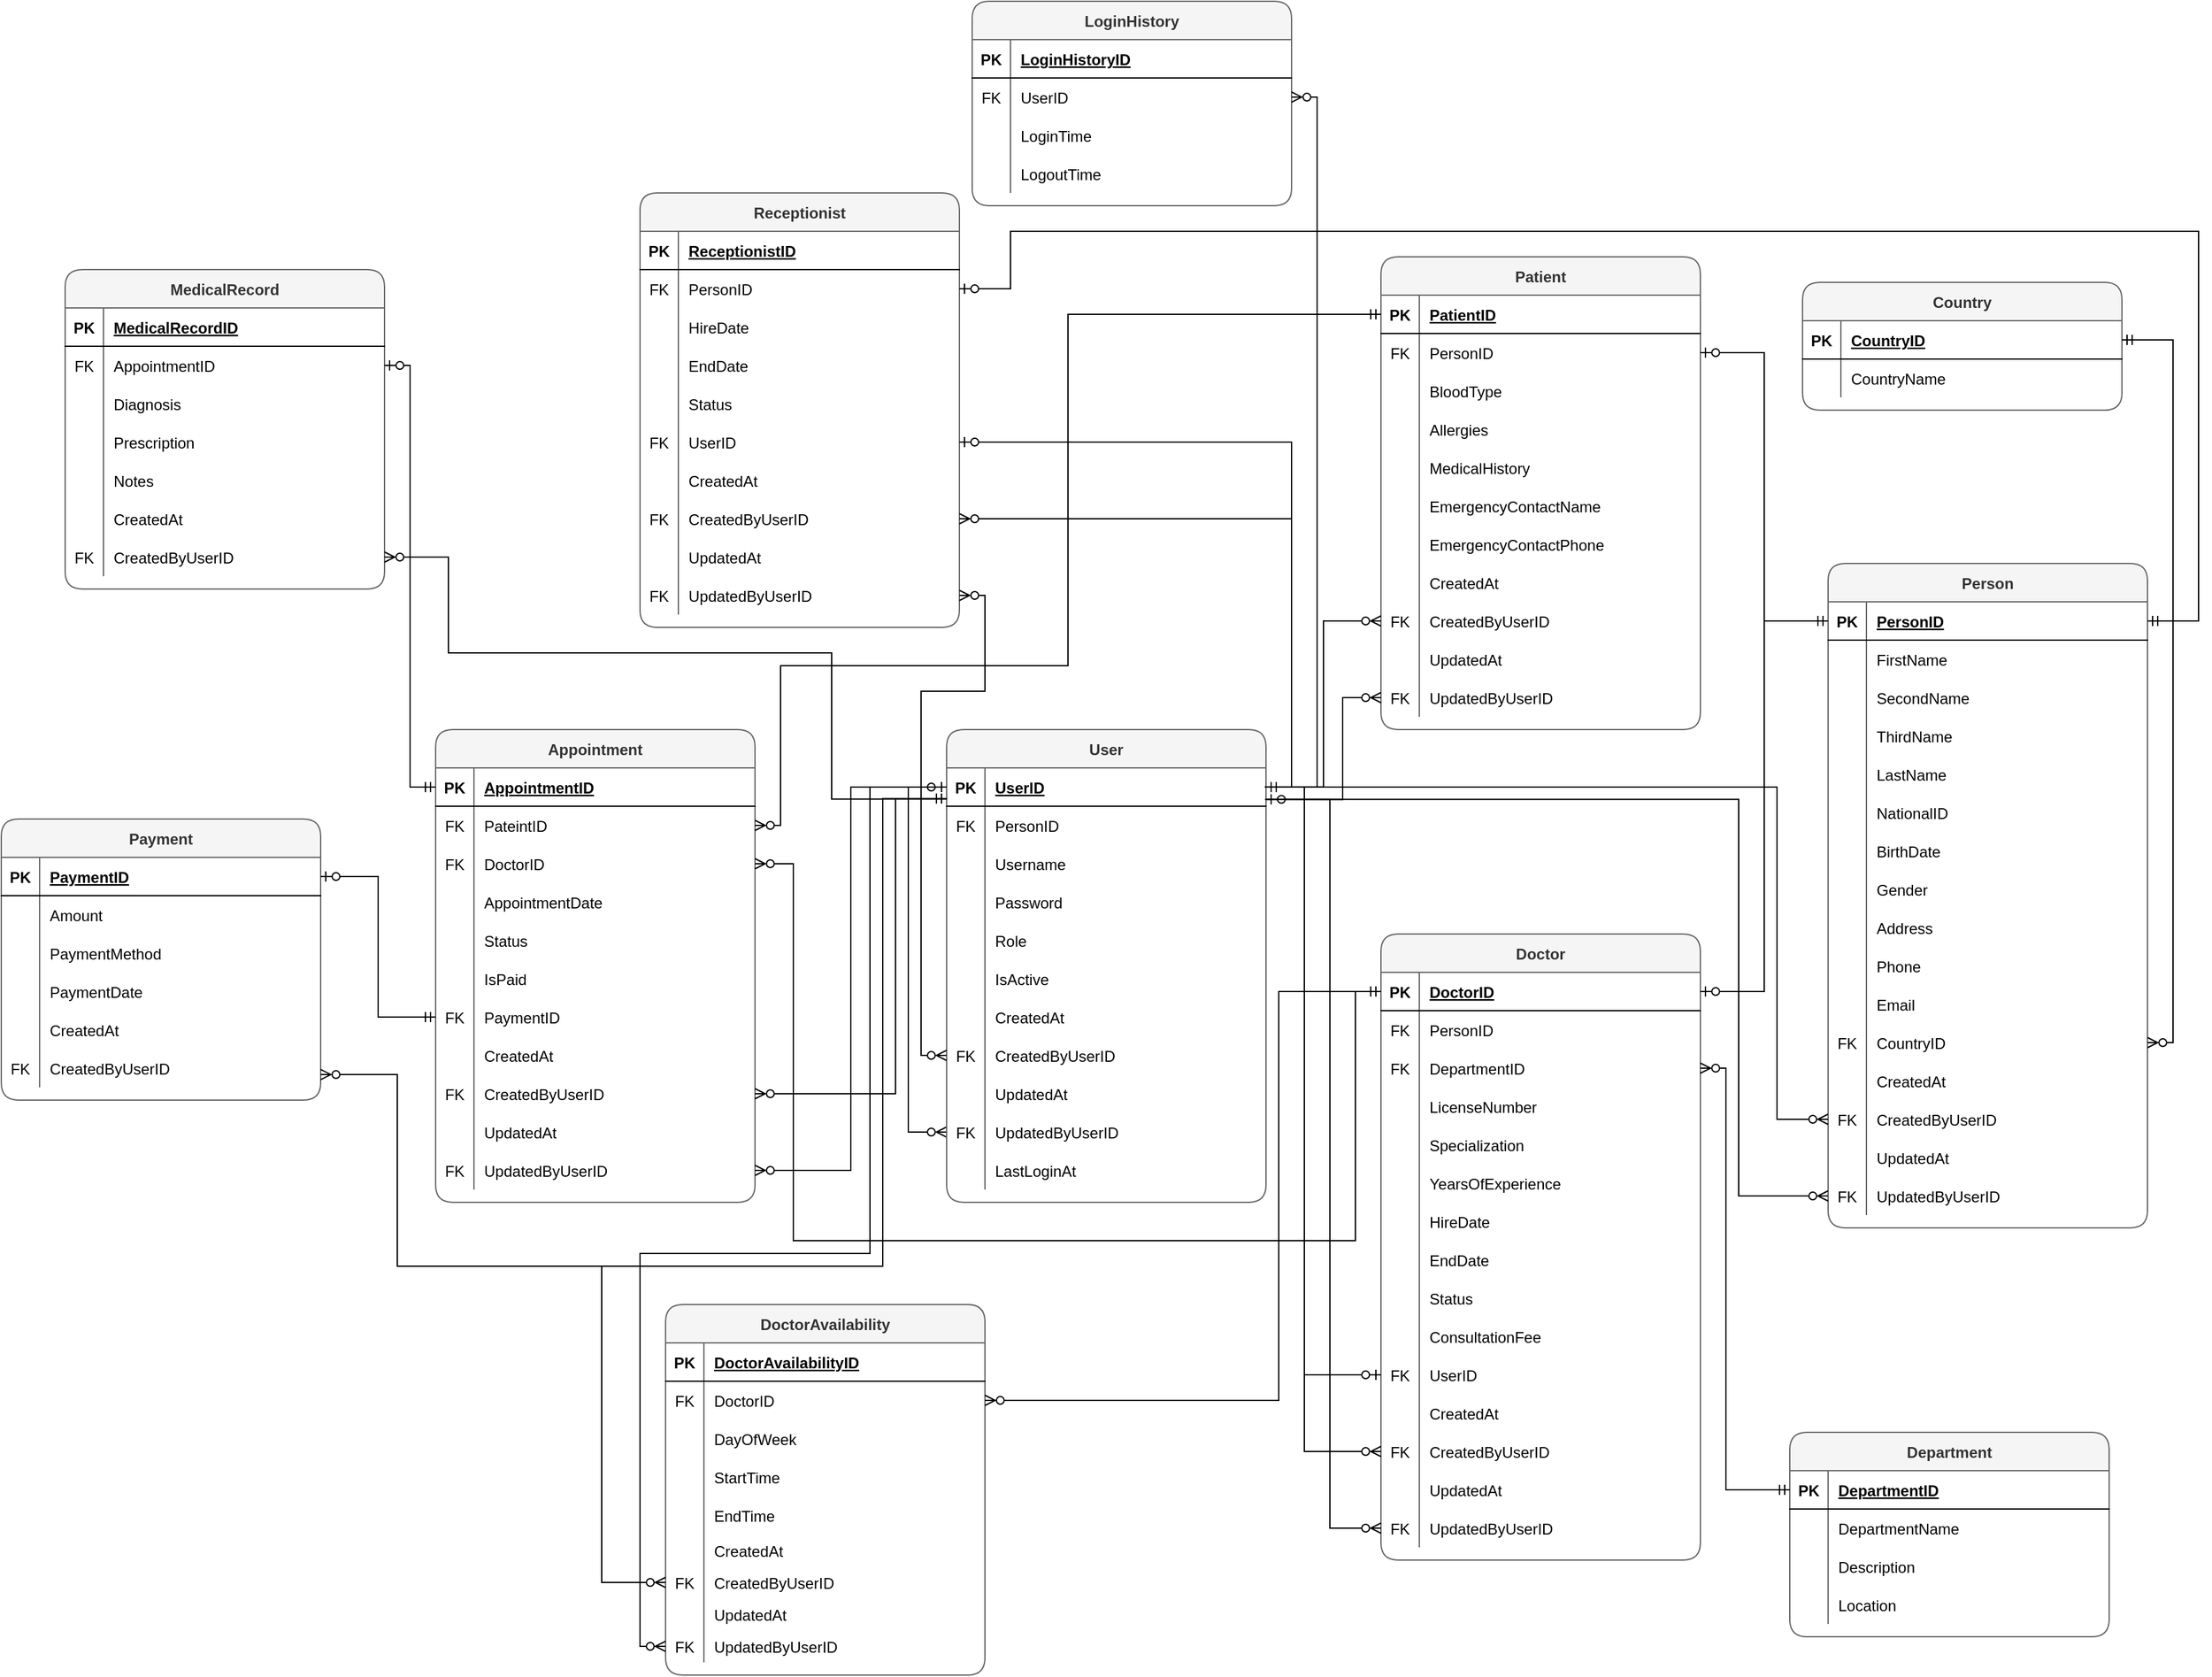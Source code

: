 <mxfile version="24.7.17">
  <diagram id="R2lEEEUBdFMjLlhIrx00" name="Page-1">
    <mxGraphModel dx="3387" dy="2084" grid="1" gridSize="10" guides="1" tooltips="1" connect="1" arrows="1" fold="1" page="1" pageScale="1" pageWidth="850" pageHeight="1100" background="none" math="0" shadow="0" extFonts="Permanent Marker^https://fonts.googleapis.com/css?family=Permanent+Marker">
      <root>
        <mxCell id="0" />
        <mxCell id="1" parent="0" />
        <mxCell id="DbWMx_HsGOFl-_zczN58-22" style="edgeStyle=orthogonalEdgeStyle;rounded=0;orthogonalLoop=1;jettySize=auto;html=1;exitX=0;exitY=0.5;exitDx=0;exitDy=0;entryX=0;entryY=0.5;entryDx=0;entryDy=0;endArrow=ERzeroToMany;endFill=0;labelBackgroundColor=none;fontColor=default;" parent="1" source="wH_PZ2eNAQM8gXJDzqZ3-47" target="KFSORTSD-CUyD2eIFqFK-29" edge="1">
          <mxGeometry relative="1" as="geometry">
            <Array as="points">
              <mxPoint x="-400" y="305" />
              <mxPoint x="-400" y="575" />
            </Array>
          </mxGeometry>
        </mxCell>
        <mxCell id="C-vyLk0tnHw3VtMMgP7b-2" value="Person" style="shape=table;startSize=30;container=1;collapsible=1;childLayout=tableLayout;fixedRows=1;rowLines=0;fontStyle=1;align=center;resizeLast=1;labelBackgroundColor=none;rounded=1;fillColor=#f5f5f5;fontColor=#333333;strokeColor=#666666;" parent="1" vertex="1">
          <mxGeometry x="320" y="130" width="250" height="520" as="geometry" />
        </mxCell>
        <mxCell id="C-vyLk0tnHw3VtMMgP7b-3" value="" style="shape=partialRectangle;collapsible=0;dropTarget=0;pointerEvents=0;fillColor=none;points=[[0,0.5],[1,0.5]];portConstraint=eastwest;top=0;left=0;right=0;bottom=1;labelBackgroundColor=none;rounded=1;" parent="C-vyLk0tnHw3VtMMgP7b-2" vertex="1">
          <mxGeometry y="30" width="250" height="30" as="geometry" />
        </mxCell>
        <mxCell id="C-vyLk0tnHw3VtMMgP7b-4" value="PK" style="shape=partialRectangle;overflow=hidden;connectable=0;fillColor=none;top=0;left=0;bottom=0;right=0;fontStyle=1;labelBackgroundColor=none;rounded=1;" parent="C-vyLk0tnHw3VtMMgP7b-3" vertex="1">
          <mxGeometry width="30" height="30" as="geometry">
            <mxRectangle width="30" height="30" as="alternateBounds" />
          </mxGeometry>
        </mxCell>
        <mxCell id="C-vyLk0tnHw3VtMMgP7b-5" value="PersonID" style="shape=partialRectangle;overflow=hidden;connectable=0;fillColor=none;top=0;left=0;bottom=0;right=0;align=left;spacingLeft=6;fontStyle=5;labelBackgroundColor=none;rounded=1;" parent="C-vyLk0tnHw3VtMMgP7b-3" vertex="1">
          <mxGeometry x="30" width="220" height="30" as="geometry">
            <mxRectangle width="220" height="30" as="alternateBounds" />
          </mxGeometry>
        </mxCell>
        <mxCell id="C-vyLk0tnHw3VtMMgP7b-6" value="" style="shape=partialRectangle;collapsible=0;dropTarget=0;pointerEvents=0;fillColor=none;points=[[0,0.5],[1,0.5]];portConstraint=eastwest;top=0;left=0;right=0;bottom=0;labelBackgroundColor=none;rounded=1;" parent="C-vyLk0tnHw3VtMMgP7b-2" vertex="1">
          <mxGeometry y="60" width="250" height="30" as="geometry" />
        </mxCell>
        <mxCell id="C-vyLk0tnHw3VtMMgP7b-7" value="" style="shape=partialRectangle;overflow=hidden;connectable=0;fillColor=none;top=0;left=0;bottom=0;right=0;labelBackgroundColor=none;rounded=1;" parent="C-vyLk0tnHw3VtMMgP7b-6" vertex="1">
          <mxGeometry width="30" height="30" as="geometry">
            <mxRectangle width="30" height="30" as="alternateBounds" />
          </mxGeometry>
        </mxCell>
        <mxCell id="C-vyLk0tnHw3VtMMgP7b-8" value="FirstName" style="shape=partialRectangle;overflow=hidden;connectable=0;fillColor=none;top=0;left=0;bottom=0;right=0;align=left;spacingLeft=6;labelBackgroundColor=none;rounded=1;" parent="C-vyLk0tnHw3VtMMgP7b-6" vertex="1">
          <mxGeometry x="30" width="220" height="30" as="geometry">
            <mxRectangle width="220" height="30" as="alternateBounds" />
          </mxGeometry>
        </mxCell>
        <mxCell id="BU9P9Q759IiyHdzG25Q1-1" value="" style="shape=partialRectangle;collapsible=0;dropTarget=0;pointerEvents=0;fillColor=none;points=[[0,0.5],[1,0.5]];portConstraint=eastwest;top=0;left=0;right=0;bottom=0;labelBackgroundColor=none;rounded=1;" parent="C-vyLk0tnHw3VtMMgP7b-2" vertex="1">
          <mxGeometry y="90" width="250" height="30" as="geometry" />
        </mxCell>
        <mxCell id="BU9P9Q759IiyHdzG25Q1-2" value="" style="shape=partialRectangle;overflow=hidden;connectable=0;fillColor=none;top=0;left=0;bottom=0;right=0;labelBackgroundColor=none;rounded=1;" parent="BU9P9Q759IiyHdzG25Q1-1" vertex="1">
          <mxGeometry width="30" height="30" as="geometry">
            <mxRectangle width="30" height="30" as="alternateBounds" />
          </mxGeometry>
        </mxCell>
        <mxCell id="BU9P9Q759IiyHdzG25Q1-3" value="SecondName" style="shape=partialRectangle;overflow=hidden;connectable=0;fillColor=none;top=0;left=0;bottom=0;right=0;align=left;spacingLeft=6;labelBackgroundColor=none;rounded=1;" parent="BU9P9Q759IiyHdzG25Q1-1" vertex="1">
          <mxGeometry x="30" width="220" height="30" as="geometry">
            <mxRectangle width="220" height="30" as="alternateBounds" />
          </mxGeometry>
        </mxCell>
        <mxCell id="BU9P9Q759IiyHdzG25Q1-4" value="" style="shape=partialRectangle;collapsible=0;dropTarget=0;pointerEvents=0;fillColor=none;points=[[0,0.5],[1,0.5]];portConstraint=eastwest;top=0;left=0;right=0;bottom=0;labelBackgroundColor=none;rounded=1;" parent="C-vyLk0tnHw3VtMMgP7b-2" vertex="1">
          <mxGeometry y="120" width="250" height="30" as="geometry" />
        </mxCell>
        <mxCell id="BU9P9Q759IiyHdzG25Q1-5" value="" style="shape=partialRectangle;overflow=hidden;connectable=0;fillColor=none;top=0;left=0;bottom=0;right=0;labelBackgroundColor=none;rounded=1;" parent="BU9P9Q759IiyHdzG25Q1-4" vertex="1">
          <mxGeometry width="30" height="30" as="geometry">
            <mxRectangle width="30" height="30" as="alternateBounds" />
          </mxGeometry>
        </mxCell>
        <mxCell id="BU9P9Q759IiyHdzG25Q1-6" value="ThirdName" style="shape=partialRectangle;overflow=hidden;connectable=0;fillColor=none;top=0;left=0;bottom=0;right=0;align=left;spacingLeft=6;labelBackgroundColor=none;rounded=1;" parent="BU9P9Q759IiyHdzG25Q1-4" vertex="1">
          <mxGeometry x="30" width="220" height="30" as="geometry">
            <mxRectangle width="220" height="30" as="alternateBounds" />
          </mxGeometry>
        </mxCell>
        <mxCell id="BU9P9Q759IiyHdzG25Q1-7" value="" style="shape=partialRectangle;collapsible=0;dropTarget=0;pointerEvents=0;fillColor=none;points=[[0,0.5],[1,0.5]];portConstraint=eastwest;top=0;left=0;right=0;bottom=0;labelBackgroundColor=none;rounded=1;" parent="C-vyLk0tnHw3VtMMgP7b-2" vertex="1">
          <mxGeometry y="150" width="250" height="30" as="geometry" />
        </mxCell>
        <mxCell id="BU9P9Q759IiyHdzG25Q1-8" value="" style="shape=partialRectangle;overflow=hidden;connectable=0;fillColor=none;top=0;left=0;bottom=0;right=0;labelBackgroundColor=none;rounded=1;" parent="BU9P9Q759IiyHdzG25Q1-7" vertex="1">
          <mxGeometry width="30" height="30" as="geometry">
            <mxRectangle width="30" height="30" as="alternateBounds" />
          </mxGeometry>
        </mxCell>
        <mxCell id="BU9P9Q759IiyHdzG25Q1-9" value="LastName" style="shape=partialRectangle;overflow=hidden;connectable=0;fillColor=none;top=0;left=0;bottom=0;right=0;align=left;spacingLeft=6;labelBackgroundColor=none;rounded=1;" parent="BU9P9Q759IiyHdzG25Q1-7" vertex="1">
          <mxGeometry x="30" width="220" height="30" as="geometry">
            <mxRectangle width="220" height="30" as="alternateBounds" />
          </mxGeometry>
        </mxCell>
        <mxCell id="O8hsMOg_4LwTpiww7cBv-7" value="" style="shape=partialRectangle;collapsible=0;dropTarget=0;pointerEvents=0;fillColor=none;points=[[0,0.5],[1,0.5]];portConstraint=eastwest;top=0;left=0;right=0;bottom=0;labelBackgroundColor=none;rounded=1;" parent="C-vyLk0tnHw3VtMMgP7b-2" vertex="1">
          <mxGeometry y="180" width="250" height="30" as="geometry" />
        </mxCell>
        <mxCell id="O8hsMOg_4LwTpiww7cBv-8" value="" style="shape=partialRectangle;overflow=hidden;connectable=0;fillColor=none;top=0;left=0;bottom=0;right=0;labelBackgroundColor=none;rounded=1;" parent="O8hsMOg_4LwTpiww7cBv-7" vertex="1">
          <mxGeometry width="30" height="30" as="geometry">
            <mxRectangle width="30" height="30" as="alternateBounds" />
          </mxGeometry>
        </mxCell>
        <mxCell id="O8hsMOg_4LwTpiww7cBv-9" value="NationalID" style="shape=partialRectangle;overflow=hidden;connectable=0;fillColor=none;top=0;left=0;bottom=0;right=0;align=left;spacingLeft=6;labelBackgroundColor=none;rounded=1;" parent="O8hsMOg_4LwTpiww7cBv-7" vertex="1">
          <mxGeometry x="30" width="220" height="30" as="geometry">
            <mxRectangle width="220" height="30" as="alternateBounds" />
          </mxGeometry>
        </mxCell>
        <mxCell id="BU9P9Q759IiyHdzG25Q1-16" value="" style="shape=partialRectangle;collapsible=0;dropTarget=0;pointerEvents=0;fillColor=none;points=[[0,0.5],[1,0.5]];portConstraint=eastwest;top=0;left=0;right=0;bottom=0;labelBackgroundColor=none;rounded=1;" parent="C-vyLk0tnHw3VtMMgP7b-2" vertex="1">
          <mxGeometry y="210" width="250" height="30" as="geometry" />
        </mxCell>
        <mxCell id="BU9P9Q759IiyHdzG25Q1-17" value="" style="shape=partialRectangle;overflow=hidden;connectable=0;fillColor=none;top=0;left=0;bottom=0;right=0;labelBackgroundColor=none;rounded=1;" parent="BU9P9Q759IiyHdzG25Q1-16" vertex="1">
          <mxGeometry width="30" height="30" as="geometry">
            <mxRectangle width="30" height="30" as="alternateBounds" />
          </mxGeometry>
        </mxCell>
        <mxCell id="BU9P9Q759IiyHdzG25Q1-18" value="BirthDate" style="shape=partialRectangle;overflow=hidden;connectable=0;fillColor=none;top=0;left=0;bottom=0;right=0;align=left;spacingLeft=6;labelBackgroundColor=none;rounded=1;" parent="BU9P9Q759IiyHdzG25Q1-16" vertex="1">
          <mxGeometry x="30" width="220" height="30" as="geometry">
            <mxRectangle width="220" height="30" as="alternateBounds" />
          </mxGeometry>
        </mxCell>
        <mxCell id="BU9P9Q759IiyHdzG25Q1-22" value="" style="shape=partialRectangle;collapsible=0;dropTarget=0;pointerEvents=0;fillColor=none;points=[[0,0.5],[1,0.5]];portConstraint=eastwest;top=0;left=0;right=0;bottom=0;labelBackgroundColor=none;rounded=1;" parent="C-vyLk0tnHw3VtMMgP7b-2" vertex="1">
          <mxGeometry y="240" width="250" height="30" as="geometry" />
        </mxCell>
        <mxCell id="BU9P9Q759IiyHdzG25Q1-23" value="" style="shape=partialRectangle;overflow=hidden;connectable=0;fillColor=none;top=0;left=0;bottom=0;right=0;labelBackgroundColor=none;rounded=1;" parent="BU9P9Q759IiyHdzG25Q1-22" vertex="1">
          <mxGeometry width="30" height="30" as="geometry">
            <mxRectangle width="30" height="30" as="alternateBounds" />
          </mxGeometry>
        </mxCell>
        <mxCell id="BU9P9Q759IiyHdzG25Q1-24" value="Gender" style="shape=partialRectangle;overflow=hidden;connectable=0;fillColor=none;top=0;left=0;bottom=0;right=0;align=left;spacingLeft=6;labelBackgroundColor=none;rounded=1;" parent="BU9P9Q759IiyHdzG25Q1-22" vertex="1">
          <mxGeometry x="30" width="220" height="30" as="geometry">
            <mxRectangle width="220" height="30" as="alternateBounds" />
          </mxGeometry>
        </mxCell>
        <mxCell id="BU9P9Q759IiyHdzG25Q1-10" value="" style="shape=partialRectangle;collapsible=0;dropTarget=0;pointerEvents=0;fillColor=none;points=[[0,0.5],[1,0.5]];portConstraint=eastwest;top=0;left=0;right=0;bottom=0;labelBackgroundColor=none;rounded=1;" parent="C-vyLk0tnHw3VtMMgP7b-2" vertex="1">
          <mxGeometry y="270" width="250" height="30" as="geometry" />
        </mxCell>
        <mxCell id="BU9P9Q759IiyHdzG25Q1-11" value="" style="shape=partialRectangle;overflow=hidden;connectable=0;fillColor=none;top=0;left=0;bottom=0;right=0;labelBackgroundColor=none;rounded=1;" parent="BU9P9Q759IiyHdzG25Q1-10" vertex="1">
          <mxGeometry width="30" height="30" as="geometry">
            <mxRectangle width="30" height="30" as="alternateBounds" />
          </mxGeometry>
        </mxCell>
        <mxCell id="BU9P9Q759IiyHdzG25Q1-12" value="Address" style="shape=partialRectangle;overflow=hidden;connectable=0;fillColor=none;top=0;left=0;bottom=0;right=0;align=left;spacingLeft=6;labelBackgroundColor=none;rounded=1;" parent="BU9P9Q759IiyHdzG25Q1-10" vertex="1">
          <mxGeometry x="30" width="220" height="30" as="geometry">
            <mxRectangle width="220" height="30" as="alternateBounds" />
          </mxGeometry>
        </mxCell>
        <mxCell id="BU9P9Q759IiyHdzG25Q1-13" value="" style="shape=partialRectangle;collapsible=0;dropTarget=0;pointerEvents=0;fillColor=none;points=[[0,0.5],[1,0.5]];portConstraint=eastwest;top=0;left=0;right=0;bottom=0;labelBackgroundColor=none;rounded=1;" parent="C-vyLk0tnHw3VtMMgP7b-2" vertex="1">
          <mxGeometry y="300" width="250" height="30" as="geometry" />
        </mxCell>
        <mxCell id="BU9P9Q759IiyHdzG25Q1-14" value="" style="shape=partialRectangle;overflow=hidden;connectable=0;fillColor=none;top=0;left=0;bottom=0;right=0;labelBackgroundColor=none;rounded=1;" parent="BU9P9Q759IiyHdzG25Q1-13" vertex="1">
          <mxGeometry width="30" height="30" as="geometry">
            <mxRectangle width="30" height="30" as="alternateBounds" />
          </mxGeometry>
        </mxCell>
        <mxCell id="BU9P9Q759IiyHdzG25Q1-15" value="Phone" style="shape=partialRectangle;overflow=hidden;connectable=0;fillColor=none;top=0;left=0;bottom=0;right=0;align=left;spacingLeft=6;labelBackgroundColor=none;rounded=1;" parent="BU9P9Q759IiyHdzG25Q1-13" vertex="1">
          <mxGeometry x="30" width="220" height="30" as="geometry">
            <mxRectangle width="220" height="30" as="alternateBounds" />
          </mxGeometry>
        </mxCell>
        <mxCell id="BU9P9Q759IiyHdzG25Q1-19" value="" style="shape=partialRectangle;collapsible=0;dropTarget=0;pointerEvents=0;fillColor=none;points=[[0,0.5],[1,0.5]];portConstraint=eastwest;top=0;left=0;right=0;bottom=0;labelBackgroundColor=none;rounded=1;" parent="C-vyLk0tnHw3VtMMgP7b-2" vertex="1">
          <mxGeometry y="330" width="250" height="30" as="geometry" />
        </mxCell>
        <mxCell id="BU9P9Q759IiyHdzG25Q1-20" value="" style="shape=partialRectangle;overflow=hidden;connectable=0;fillColor=none;top=0;left=0;bottom=0;right=0;labelBackgroundColor=none;rounded=1;" parent="BU9P9Q759IiyHdzG25Q1-19" vertex="1">
          <mxGeometry width="30" height="30" as="geometry">
            <mxRectangle width="30" height="30" as="alternateBounds" />
          </mxGeometry>
        </mxCell>
        <mxCell id="BU9P9Q759IiyHdzG25Q1-21" value="Email" style="shape=partialRectangle;overflow=hidden;connectable=0;fillColor=none;top=0;left=0;bottom=0;right=0;align=left;spacingLeft=6;labelBackgroundColor=none;rounded=1;" parent="BU9P9Q759IiyHdzG25Q1-19" vertex="1">
          <mxGeometry x="30" width="220" height="30" as="geometry">
            <mxRectangle width="220" height="30" as="alternateBounds" />
          </mxGeometry>
        </mxCell>
        <mxCell id="BU9P9Q759IiyHdzG25Q1-25" value="" style="shape=partialRectangle;collapsible=0;dropTarget=0;pointerEvents=0;fillColor=none;points=[[0,0.5],[1,0.5]];portConstraint=eastwest;top=0;left=0;right=0;bottom=0;labelBackgroundColor=none;rounded=1;" parent="C-vyLk0tnHw3VtMMgP7b-2" vertex="1">
          <mxGeometry y="360" width="250" height="30" as="geometry" />
        </mxCell>
        <mxCell id="BU9P9Q759IiyHdzG25Q1-26" value="FK" style="shape=partialRectangle;overflow=hidden;connectable=0;fillColor=none;top=0;left=0;bottom=0;right=0;labelBackgroundColor=none;rounded=1;" parent="BU9P9Q759IiyHdzG25Q1-25" vertex="1">
          <mxGeometry width="30" height="30" as="geometry">
            <mxRectangle width="30" height="30" as="alternateBounds" />
          </mxGeometry>
        </mxCell>
        <mxCell id="BU9P9Q759IiyHdzG25Q1-27" value="CountryID" style="shape=partialRectangle;overflow=hidden;connectable=0;fillColor=none;top=0;left=0;bottom=0;right=0;align=left;spacingLeft=6;labelBackgroundColor=none;rounded=1;" parent="BU9P9Q759IiyHdzG25Q1-25" vertex="1">
          <mxGeometry x="30" width="220" height="30" as="geometry">
            <mxRectangle width="220" height="30" as="alternateBounds" />
          </mxGeometry>
        </mxCell>
        <mxCell id="KFSORTSD-CUyD2eIFqFK-7" value="" style="shape=partialRectangle;collapsible=0;dropTarget=0;pointerEvents=0;fillColor=none;points=[[0,0.5],[1,0.5]];portConstraint=eastwest;top=0;left=0;right=0;bottom=0;labelBackgroundColor=none;rounded=1;" parent="C-vyLk0tnHw3VtMMgP7b-2" vertex="1">
          <mxGeometry y="390" width="250" height="30" as="geometry" />
        </mxCell>
        <mxCell id="KFSORTSD-CUyD2eIFqFK-8" value="" style="shape=partialRectangle;overflow=hidden;connectable=0;fillColor=none;top=0;left=0;bottom=0;right=0;labelBackgroundColor=none;rounded=1;" parent="KFSORTSD-CUyD2eIFqFK-7" vertex="1">
          <mxGeometry width="30" height="30" as="geometry">
            <mxRectangle width="30" height="30" as="alternateBounds" />
          </mxGeometry>
        </mxCell>
        <mxCell id="KFSORTSD-CUyD2eIFqFK-9" value="CreatedAt" style="shape=partialRectangle;overflow=hidden;connectable=0;fillColor=none;top=0;left=0;bottom=0;right=0;align=left;spacingLeft=6;labelBackgroundColor=none;rounded=1;" parent="KFSORTSD-CUyD2eIFqFK-7" vertex="1">
          <mxGeometry x="30" width="220" height="30" as="geometry">
            <mxRectangle width="220" height="30" as="alternateBounds" />
          </mxGeometry>
        </mxCell>
        <mxCell id="KFSORTSD-CUyD2eIFqFK-10" value="" style="shape=partialRectangle;collapsible=0;dropTarget=0;pointerEvents=0;fillColor=none;points=[[0,0.5],[1,0.5]];portConstraint=eastwest;top=0;left=0;right=0;bottom=0;labelBackgroundColor=none;rounded=1;" parent="C-vyLk0tnHw3VtMMgP7b-2" vertex="1">
          <mxGeometry y="420" width="250" height="30" as="geometry" />
        </mxCell>
        <mxCell id="KFSORTSD-CUyD2eIFqFK-11" value="FK" style="shape=partialRectangle;overflow=hidden;connectable=0;fillColor=none;top=0;left=0;bottom=0;right=0;labelBackgroundColor=none;rounded=1;" parent="KFSORTSD-CUyD2eIFqFK-10" vertex="1">
          <mxGeometry width="30" height="30" as="geometry">
            <mxRectangle width="30" height="30" as="alternateBounds" />
          </mxGeometry>
        </mxCell>
        <mxCell id="KFSORTSD-CUyD2eIFqFK-12" value="CreatedByUserID" style="shape=partialRectangle;overflow=hidden;connectable=0;fillColor=none;top=0;left=0;bottom=0;right=0;align=left;spacingLeft=6;labelBackgroundColor=none;rounded=1;" parent="KFSORTSD-CUyD2eIFqFK-10" vertex="1">
          <mxGeometry x="30" width="220" height="30" as="geometry">
            <mxRectangle width="220" height="30" as="alternateBounds" />
          </mxGeometry>
        </mxCell>
        <mxCell id="KFSORTSD-CUyD2eIFqFK-13" value="" style="shape=partialRectangle;collapsible=0;dropTarget=0;pointerEvents=0;fillColor=none;points=[[0,0.5],[1,0.5]];portConstraint=eastwest;top=0;left=0;right=0;bottom=0;labelBackgroundColor=none;rounded=1;" parent="C-vyLk0tnHw3VtMMgP7b-2" vertex="1">
          <mxGeometry y="450" width="250" height="30" as="geometry" />
        </mxCell>
        <mxCell id="KFSORTSD-CUyD2eIFqFK-14" value="" style="shape=partialRectangle;overflow=hidden;connectable=0;fillColor=none;top=0;left=0;bottom=0;right=0;labelBackgroundColor=none;rounded=1;" parent="KFSORTSD-CUyD2eIFqFK-13" vertex="1">
          <mxGeometry width="30" height="30" as="geometry">
            <mxRectangle width="30" height="30" as="alternateBounds" />
          </mxGeometry>
        </mxCell>
        <mxCell id="KFSORTSD-CUyD2eIFqFK-15" value="UpdatedAt" style="shape=partialRectangle;overflow=hidden;connectable=0;fillColor=none;top=0;left=0;bottom=0;right=0;align=left;spacingLeft=6;labelBackgroundColor=none;rounded=1;" parent="KFSORTSD-CUyD2eIFqFK-13" vertex="1">
          <mxGeometry x="30" width="220" height="30" as="geometry">
            <mxRectangle width="220" height="30" as="alternateBounds" />
          </mxGeometry>
        </mxCell>
        <mxCell id="KFSORTSD-CUyD2eIFqFK-120" value="" style="shape=partialRectangle;collapsible=0;dropTarget=0;pointerEvents=0;fillColor=none;points=[[0,0.5],[1,0.5]];portConstraint=eastwest;top=0;left=0;right=0;bottom=0;labelBackgroundColor=none;rounded=1;" parent="C-vyLk0tnHw3VtMMgP7b-2" vertex="1">
          <mxGeometry y="480" width="250" height="30" as="geometry" />
        </mxCell>
        <mxCell id="KFSORTSD-CUyD2eIFqFK-121" value="FK" style="shape=partialRectangle;overflow=hidden;connectable=0;fillColor=none;top=0;left=0;bottom=0;right=0;labelBackgroundColor=none;rounded=1;" parent="KFSORTSD-CUyD2eIFqFK-120" vertex="1">
          <mxGeometry width="30" height="30" as="geometry">
            <mxRectangle width="30" height="30" as="alternateBounds" />
          </mxGeometry>
        </mxCell>
        <mxCell id="KFSORTSD-CUyD2eIFqFK-122" value="UpdatedByUserID" style="shape=partialRectangle;overflow=hidden;connectable=0;fillColor=none;top=0;left=0;bottom=0;right=0;align=left;spacingLeft=6;labelBackgroundColor=none;rounded=1;" parent="KFSORTSD-CUyD2eIFqFK-120" vertex="1">
          <mxGeometry x="30" width="220" height="30" as="geometry">
            <mxRectangle width="220" height="30" as="alternateBounds" />
          </mxGeometry>
        </mxCell>
        <mxCell id="BU9P9Q759IiyHdzG25Q1-31" value="Doctor" style="shape=table;startSize=30;container=1;collapsible=1;childLayout=tableLayout;fixedRows=1;rowLines=0;fontStyle=1;align=center;resizeLast=1;labelBackgroundColor=none;rounded=1;fillColor=#f5f5f5;fontColor=#333333;strokeColor=#666666;" parent="1" vertex="1">
          <mxGeometry x="-30" y="420" width="250" height="490" as="geometry" />
        </mxCell>
        <mxCell id="BU9P9Q759IiyHdzG25Q1-32" value="" style="shape=partialRectangle;collapsible=0;dropTarget=0;pointerEvents=0;fillColor=none;points=[[0,0.5],[1,0.5]];portConstraint=eastwest;top=0;left=0;right=0;bottom=1;labelBackgroundColor=none;rounded=1;" parent="BU9P9Q759IiyHdzG25Q1-31" vertex="1">
          <mxGeometry y="30" width="250" height="30" as="geometry" />
        </mxCell>
        <mxCell id="BU9P9Q759IiyHdzG25Q1-33" value="PK" style="shape=partialRectangle;overflow=hidden;connectable=0;fillColor=none;top=0;left=0;bottom=0;right=0;fontStyle=1;labelBackgroundColor=none;rounded=1;" parent="BU9P9Q759IiyHdzG25Q1-32" vertex="1">
          <mxGeometry width="30" height="30" as="geometry">
            <mxRectangle width="30" height="30" as="alternateBounds" />
          </mxGeometry>
        </mxCell>
        <mxCell id="BU9P9Q759IiyHdzG25Q1-34" value="DoctorID" style="shape=partialRectangle;overflow=hidden;connectable=0;fillColor=none;top=0;left=0;bottom=0;right=0;align=left;spacingLeft=6;fontStyle=5;labelBackgroundColor=none;rounded=1;" parent="BU9P9Q759IiyHdzG25Q1-32" vertex="1">
          <mxGeometry x="30" width="220" height="30" as="geometry">
            <mxRectangle width="220" height="30" as="alternateBounds" />
          </mxGeometry>
        </mxCell>
        <mxCell id="BU9P9Q759IiyHdzG25Q1-35" value="" style="shape=partialRectangle;collapsible=0;dropTarget=0;pointerEvents=0;fillColor=none;points=[[0,0.5],[1,0.5]];portConstraint=eastwest;top=0;left=0;right=0;bottom=0;labelBackgroundColor=none;rounded=1;" parent="BU9P9Q759IiyHdzG25Q1-31" vertex="1">
          <mxGeometry y="60" width="250" height="30" as="geometry" />
        </mxCell>
        <mxCell id="BU9P9Q759IiyHdzG25Q1-36" value="FK" style="shape=partialRectangle;overflow=hidden;connectable=0;fillColor=none;top=0;left=0;bottom=0;right=0;labelBackgroundColor=none;rounded=1;" parent="BU9P9Q759IiyHdzG25Q1-35" vertex="1">
          <mxGeometry width="30" height="30" as="geometry">
            <mxRectangle width="30" height="30" as="alternateBounds" />
          </mxGeometry>
        </mxCell>
        <mxCell id="BU9P9Q759IiyHdzG25Q1-37" value="PersonID" style="shape=partialRectangle;overflow=hidden;connectable=0;fillColor=none;top=0;left=0;bottom=0;right=0;align=left;spacingLeft=6;labelBackgroundColor=none;rounded=1;" parent="BU9P9Q759IiyHdzG25Q1-35" vertex="1">
          <mxGeometry x="30" width="220" height="30" as="geometry">
            <mxRectangle width="220" height="30" as="alternateBounds" />
          </mxGeometry>
        </mxCell>
        <mxCell id="BU9P9Q759IiyHdzG25Q1-38" value="" style="shape=partialRectangle;collapsible=0;dropTarget=0;pointerEvents=0;fillColor=none;points=[[0,0.5],[1,0.5]];portConstraint=eastwest;top=0;left=0;right=0;bottom=0;labelBackgroundColor=none;rounded=1;" parent="BU9P9Q759IiyHdzG25Q1-31" vertex="1">
          <mxGeometry y="90" width="250" height="30" as="geometry" />
        </mxCell>
        <mxCell id="BU9P9Q759IiyHdzG25Q1-39" value="FK" style="shape=partialRectangle;overflow=hidden;connectable=0;fillColor=none;top=0;left=0;bottom=0;right=0;labelBackgroundColor=none;rounded=1;" parent="BU9P9Q759IiyHdzG25Q1-38" vertex="1">
          <mxGeometry width="30" height="30" as="geometry">
            <mxRectangle width="30" height="30" as="alternateBounds" />
          </mxGeometry>
        </mxCell>
        <mxCell id="BU9P9Q759IiyHdzG25Q1-40" value="DepartmentID" style="shape=partialRectangle;overflow=hidden;connectable=0;fillColor=none;top=0;left=0;bottom=0;right=0;align=left;spacingLeft=6;labelBackgroundColor=none;rounded=1;" parent="BU9P9Q759IiyHdzG25Q1-38" vertex="1">
          <mxGeometry x="30" width="220" height="30" as="geometry">
            <mxRectangle width="220" height="30" as="alternateBounds" />
          </mxGeometry>
        </mxCell>
        <mxCell id="o14wc9Pll5wCtxyczewy-15" value="" style="shape=partialRectangle;collapsible=0;dropTarget=0;pointerEvents=0;fillColor=none;points=[[0,0.5],[1,0.5]];portConstraint=eastwest;top=0;left=0;right=0;bottom=0;labelBackgroundColor=none;rounded=1;" parent="BU9P9Q759IiyHdzG25Q1-31" vertex="1">
          <mxGeometry y="120" width="250" height="30" as="geometry" />
        </mxCell>
        <mxCell id="o14wc9Pll5wCtxyczewy-16" value="" style="shape=partialRectangle;overflow=hidden;connectable=0;fillColor=none;top=0;left=0;bottom=0;right=0;labelBackgroundColor=none;rounded=1;" parent="o14wc9Pll5wCtxyczewy-15" vertex="1">
          <mxGeometry width="30" height="30" as="geometry">
            <mxRectangle width="30" height="30" as="alternateBounds" />
          </mxGeometry>
        </mxCell>
        <mxCell id="o14wc9Pll5wCtxyczewy-17" value="LicenseNumber" style="shape=partialRectangle;overflow=hidden;connectable=0;fillColor=none;top=0;left=0;bottom=0;right=0;align=left;spacingLeft=6;labelBackgroundColor=none;rounded=1;" parent="o14wc9Pll5wCtxyczewy-15" vertex="1">
          <mxGeometry x="30" width="220" height="30" as="geometry">
            <mxRectangle width="220" height="30" as="alternateBounds" />
          </mxGeometry>
        </mxCell>
        <mxCell id="BU9P9Q759IiyHdzG25Q1-44" value="" style="shape=partialRectangle;collapsible=0;dropTarget=0;pointerEvents=0;fillColor=none;points=[[0,0.5],[1,0.5]];portConstraint=eastwest;top=0;left=0;right=0;bottom=0;labelBackgroundColor=none;rounded=1;" parent="BU9P9Q759IiyHdzG25Q1-31" vertex="1">
          <mxGeometry y="150" width="250" height="30" as="geometry" />
        </mxCell>
        <mxCell id="BU9P9Q759IiyHdzG25Q1-45" value="" style="shape=partialRectangle;overflow=hidden;connectable=0;fillColor=none;top=0;left=0;bottom=0;right=0;labelBackgroundColor=none;rounded=1;" parent="BU9P9Q759IiyHdzG25Q1-44" vertex="1">
          <mxGeometry width="30" height="30" as="geometry">
            <mxRectangle width="30" height="30" as="alternateBounds" />
          </mxGeometry>
        </mxCell>
        <mxCell id="BU9P9Q759IiyHdzG25Q1-46" value="Specialization" style="shape=partialRectangle;overflow=hidden;connectable=0;fillColor=none;top=0;left=0;bottom=0;right=0;align=left;spacingLeft=6;labelBackgroundColor=none;rounded=1;" parent="BU9P9Q759IiyHdzG25Q1-44" vertex="1">
          <mxGeometry x="30" width="220" height="30" as="geometry">
            <mxRectangle width="220" height="30" as="alternateBounds" />
          </mxGeometry>
        </mxCell>
        <mxCell id="BU9P9Q759IiyHdzG25Q1-47" value="" style="shape=partialRectangle;collapsible=0;dropTarget=0;pointerEvents=0;fillColor=none;points=[[0,0.5],[1,0.5]];portConstraint=eastwest;top=0;left=0;right=0;bottom=0;labelBackgroundColor=none;rounded=1;" parent="BU9P9Q759IiyHdzG25Q1-31" vertex="1">
          <mxGeometry y="180" width="250" height="30" as="geometry" />
        </mxCell>
        <mxCell id="BU9P9Q759IiyHdzG25Q1-48" value="" style="shape=partialRectangle;overflow=hidden;connectable=0;fillColor=none;top=0;left=0;bottom=0;right=0;labelBackgroundColor=none;rounded=1;" parent="BU9P9Q759IiyHdzG25Q1-47" vertex="1">
          <mxGeometry width="30" height="30" as="geometry">
            <mxRectangle width="30" height="30" as="alternateBounds" />
          </mxGeometry>
        </mxCell>
        <mxCell id="BU9P9Q759IiyHdzG25Q1-49" value="YearsOfExperience" style="shape=partialRectangle;overflow=hidden;connectable=0;fillColor=none;top=0;left=0;bottom=0;right=0;align=left;spacingLeft=6;labelBackgroundColor=none;rounded=1;" parent="BU9P9Q759IiyHdzG25Q1-47" vertex="1">
          <mxGeometry x="30" width="220" height="30" as="geometry">
            <mxRectangle width="220" height="30" as="alternateBounds" />
          </mxGeometry>
        </mxCell>
        <mxCell id="BU9P9Q759IiyHdzG25Q1-71" value="" style="shape=partialRectangle;collapsible=0;dropTarget=0;pointerEvents=0;fillColor=none;points=[[0,0.5],[1,0.5]];portConstraint=eastwest;top=0;left=0;right=0;bottom=0;labelBackgroundColor=none;rounded=1;" parent="BU9P9Q759IiyHdzG25Q1-31" vertex="1">
          <mxGeometry y="210" width="250" height="30" as="geometry" />
        </mxCell>
        <mxCell id="BU9P9Q759IiyHdzG25Q1-72" value="" style="shape=partialRectangle;overflow=hidden;connectable=0;fillColor=none;top=0;left=0;bottom=0;right=0;labelBackgroundColor=none;rounded=1;" parent="BU9P9Q759IiyHdzG25Q1-71" vertex="1">
          <mxGeometry width="30" height="30" as="geometry">
            <mxRectangle width="30" height="30" as="alternateBounds" />
          </mxGeometry>
        </mxCell>
        <mxCell id="BU9P9Q759IiyHdzG25Q1-73" value="HireDate" style="shape=partialRectangle;overflow=hidden;connectable=0;fillColor=none;top=0;left=0;bottom=0;right=0;align=left;spacingLeft=6;labelBackgroundColor=none;rounded=1;" parent="BU9P9Q759IiyHdzG25Q1-71" vertex="1">
          <mxGeometry x="30" width="220" height="30" as="geometry">
            <mxRectangle width="220" height="30" as="alternateBounds" />
          </mxGeometry>
        </mxCell>
        <mxCell id="BU9P9Q759IiyHdzG25Q1-50" value="" style="shape=partialRectangle;collapsible=0;dropTarget=0;pointerEvents=0;fillColor=none;points=[[0,0.5],[1,0.5]];portConstraint=eastwest;top=0;left=0;right=0;bottom=0;labelBackgroundColor=none;rounded=1;" parent="BU9P9Q759IiyHdzG25Q1-31" vertex="1">
          <mxGeometry y="240" width="250" height="30" as="geometry" />
        </mxCell>
        <mxCell id="BU9P9Q759IiyHdzG25Q1-51" value="" style="shape=partialRectangle;overflow=hidden;connectable=0;fillColor=none;top=0;left=0;bottom=0;right=0;labelBackgroundColor=none;rounded=1;" parent="BU9P9Q759IiyHdzG25Q1-50" vertex="1">
          <mxGeometry width="30" height="30" as="geometry">
            <mxRectangle width="30" height="30" as="alternateBounds" />
          </mxGeometry>
        </mxCell>
        <mxCell id="BU9P9Q759IiyHdzG25Q1-52" value="EndDate" style="shape=partialRectangle;overflow=hidden;connectable=0;fillColor=none;top=0;left=0;bottom=0;right=0;align=left;spacingLeft=6;labelBackgroundColor=none;rounded=1;" parent="BU9P9Q759IiyHdzG25Q1-50" vertex="1">
          <mxGeometry x="30" width="220" height="30" as="geometry">
            <mxRectangle width="220" height="30" as="alternateBounds" />
          </mxGeometry>
        </mxCell>
        <mxCell id="KFSORTSD-CUyD2eIFqFK-35" value="" style="shape=partialRectangle;collapsible=0;dropTarget=0;pointerEvents=0;fillColor=none;points=[[0,0.5],[1,0.5]];portConstraint=eastwest;top=0;left=0;right=0;bottom=0;labelBackgroundColor=none;rounded=1;" parent="BU9P9Q759IiyHdzG25Q1-31" vertex="1">
          <mxGeometry y="270" width="250" height="30" as="geometry" />
        </mxCell>
        <mxCell id="KFSORTSD-CUyD2eIFqFK-36" value="" style="shape=partialRectangle;overflow=hidden;connectable=0;fillColor=none;top=0;left=0;bottom=0;right=0;labelBackgroundColor=none;rounded=1;" parent="KFSORTSD-CUyD2eIFqFK-35" vertex="1">
          <mxGeometry width="30" height="30" as="geometry">
            <mxRectangle width="30" height="30" as="alternateBounds" />
          </mxGeometry>
        </mxCell>
        <mxCell id="KFSORTSD-CUyD2eIFqFK-37" value="Status" style="shape=partialRectangle;overflow=hidden;connectable=0;fillColor=none;top=0;left=0;bottom=0;right=0;align=left;spacingLeft=6;labelBackgroundColor=none;rounded=1;" parent="KFSORTSD-CUyD2eIFqFK-35" vertex="1">
          <mxGeometry x="30" width="220" height="30" as="geometry">
            <mxRectangle width="220" height="30" as="alternateBounds" />
          </mxGeometry>
        </mxCell>
        <mxCell id="KFSORTSD-CUyD2eIFqFK-108" value="" style="shape=partialRectangle;collapsible=0;dropTarget=0;pointerEvents=0;fillColor=none;points=[[0,0.5],[1,0.5]];portConstraint=eastwest;top=0;left=0;right=0;bottom=0;labelBackgroundColor=none;rounded=1;" parent="BU9P9Q759IiyHdzG25Q1-31" vertex="1">
          <mxGeometry y="300" width="250" height="30" as="geometry" />
        </mxCell>
        <mxCell id="KFSORTSD-CUyD2eIFqFK-109" value="" style="shape=partialRectangle;overflow=hidden;connectable=0;fillColor=none;top=0;left=0;bottom=0;right=0;labelBackgroundColor=none;rounded=1;" parent="KFSORTSD-CUyD2eIFqFK-108" vertex="1">
          <mxGeometry width="30" height="30" as="geometry">
            <mxRectangle width="30" height="30" as="alternateBounds" />
          </mxGeometry>
        </mxCell>
        <mxCell id="KFSORTSD-CUyD2eIFqFK-110" value="ConsultationFee" style="shape=partialRectangle;overflow=hidden;connectable=0;fillColor=none;top=0;left=0;bottom=0;right=0;align=left;spacingLeft=6;labelBackgroundColor=none;rounded=1;" parent="KFSORTSD-CUyD2eIFqFK-108" vertex="1">
          <mxGeometry x="30" width="220" height="30" as="geometry">
            <mxRectangle width="220" height="30" as="alternateBounds" />
          </mxGeometry>
        </mxCell>
        <mxCell id="KFSORTSD-CUyD2eIFqFK-32" value="" style="shape=partialRectangle;collapsible=0;dropTarget=0;pointerEvents=0;fillColor=none;points=[[0,0.5],[1,0.5]];portConstraint=eastwest;top=0;left=0;right=0;bottom=0;labelBackgroundColor=none;rounded=1;" parent="BU9P9Q759IiyHdzG25Q1-31" vertex="1">
          <mxGeometry y="330" width="250" height="30" as="geometry" />
        </mxCell>
        <mxCell id="KFSORTSD-CUyD2eIFqFK-33" value="FK" style="shape=partialRectangle;overflow=hidden;connectable=0;fillColor=none;top=0;left=0;bottom=0;right=0;labelBackgroundColor=none;rounded=1;" parent="KFSORTSD-CUyD2eIFqFK-32" vertex="1">
          <mxGeometry width="30" height="30" as="geometry">
            <mxRectangle width="30" height="30" as="alternateBounds" />
          </mxGeometry>
        </mxCell>
        <mxCell id="KFSORTSD-CUyD2eIFqFK-34" value="UserID" style="shape=partialRectangle;overflow=hidden;connectable=0;fillColor=none;top=0;left=0;bottom=0;right=0;align=left;spacingLeft=6;labelBackgroundColor=none;rounded=1;" parent="KFSORTSD-CUyD2eIFqFK-32" vertex="1">
          <mxGeometry x="30" width="220" height="30" as="geometry">
            <mxRectangle width="220" height="30" as="alternateBounds" />
          </mxGeometry>
        </mxCell>
        <mxCell id="O8hsMOg_4LwTpiww7cBv-15" value="" style="shape=partialRectangle;collapsible=0;dropTarget=0;pointerEvents=0;fillColor=none;points=[[0,0.5],[1,0.5]];portConstraint=eastwest;top=0;left=0;right=0;bottom=0;labelBackgroundColor=none;rounded=1;" parent="BU9P9Q759IiyHdzG25Q1-31" vertex="1">
          <mxGeometry y="360" width="250" height="30" as="geometry" />
        </mxCell>
        <mxCell id="O8hsMOg_4LwTpiww7cBv-16" value="" style="shape=partialRectangle;overflow=hidden;connectable=0;fillColor=none;top=0;left=0;bottom=0;right=0;labelBackgroundColor=none;rounded=1;" parent="O8hsMOg_4LwTpiww7cBv-15" vertex="1">
          <mxGeometry width="30" height="30" as="geometry">
            <mxRectangle width="30" height="30" as="alternateBounds" />
          </mxGeometry>
        </mxCell>
        <mxCell id="O8hsMOg_4LwTpiww7cBv-17" value="CreatedAt" style="shape=partialRectangle;overflow=hidden;connectable=0;fillColor=none;top=0;left=0;bottom=0;right=0;align=left;spacingLeft=6;labelBackgroundColor=none;rounded=1;" parent="O8hsMOg_4LwTpiww7cBv-15" vertex="1">
          <mxGeometry x="30" width="220" height="30" as="geometry">
            <mxRectangle width="220" height="30" as="alternateBounds" />
          </mxGeometry>
        </mxCell>
        <mxCell id="BU9P9Q759IiyHdzG25Q1-74" value="" style="shape=partialRectangle;collapsible=0;dropTarget=0;pointerEvents=0;fillColor=none;points=[[0,0.5],[1,0.5]];portConstraint=eastwest;top=0;left=0;right=0;bottom=0;labelBackgroundColor=none;rounded=1;" parent="BU9P9Q759IiyHdzG25Q1-31" vertex="1">
          <mxGeometry y="390" width="250" height="30" as="geometry" />
        </mxCell>
        <mxCell id="BU9P9Q759IiyHdzG25Q1-75" value="FK" style="shape=partialRectangle;overflow=hidden;connectable=0;fillColor=none;top=0;left=0;bottom=0;right=0;labelBackgroundColor=none;rounded=1;" parent="BU9P9Q759IiyHdzG25Q1-74" vertex="1">
          <mxGeometry width="30" height="30" as="geometry">
            <mxRectangle width="30" height="30" as="alternateBounds" />
          </mxGeometry>
        </mxCell>
        <mxCell id="BU9P9Q759IiyHdzG25Q1-76" value="CreatedByUserID" style="shape=partialRectangle;overflow=hidden;connectable=0;fillColor=none;top=0;left=0;bottom=0;right=0;align=left;spacingLeft=6;labelBackgroundColor=none;rounded=1;" parent="BU9P9Q759IiyHdzG25Q1-74" vertex="1">
          <mxGeometry x="30" width="220" height="30" as="geometry">
            <mxRectangle width="220" height="30" as="alternateBounds" />
          </mxGeometry>
        </mxCell>
        <mxCell id="KFSORTSD-CUyD2eIFqFK-131" value="" style="shape=partialRectangle;collapsible=0;dropTarget=0;pointerEvents=0;fillColor=none;points=[[0,0.5],[1,0.5]];portConstraint=eastwest;top=0;left=0;right=0;bottom=0;labelBackgroundColor=none;rounded=1;" parent="BU9P9Q759IiyHdzG25Q1-31" vertex="1">
          <mxGeometry y="420" width="250" height="30" as="geometry" />
        </mxCell>
        <mxCell id="KFSORTSD-CUyD2eIFqFK-132" value="" style="shape=partialRectangle;overflow=hidden;connectable=0;fillColor=none;top=0;left=0;bottom=0;right=0;labelBackgroundColor=none;rounded=1;" parent="KFSORTSD-CUyD2eIFqFK-131" vertex="1">
          <mxGeometry width="30" height="30" as="geometry">
            <mxRectangle width="30" height="30" as="alternateBounds" />
          </mxGeometry>
        </mxCell>
        <mxCell id="KFSORTSD-CUyD2eIFqFK-133" value="UpdatedAt" style="shape=partialRectangle;overflow=hidden;connectable=0;fillColor=none;top=0;left=0;bottom=0;right=0;align=left;spacingLeft=6;labelBackgroundColor=none;rounded=1;" parent="KFSORTSD-CUyD2eIFqFK-131" vertex="1">
          <mxGeometry x="30" width="220" height="30" as="geometry">
            <mxRectangle width="220" height="30" as="alternateBounds" />
          </mxGeometry>
        </mxCell>
        <mxCell id="BU9P9Q759IiyHdzG25Q1-68" value="" style="shape=partialRectangle;collapsible=0;dropTarget=0;pointerEvents=0;fillColor=none;points=[[0,0.5],[1,0.5]];portConstraint=eastwest;top=0;left=0;right=0;bottom=0;labelBackgroundColor=none;rounded=1;" parent="BU9P9Q759IiyHdzG25Q1-31" vertex="1">
          <mxGeometry y="450" width="250" height="30" as="geometry" />
        </mxCell>
        <mxCell id="BU9P9Q759IiyHdzG25Q1-69" value="FK" style="shape=partialRectangle;overflow=hidden;connectable=0;fillColor=none;top=0;left=0;bottom=0;right=0;labelBackgroundColor=none;rounded=1;" parent="BU9P9Q759IiyHdzG25Q1-68" vertex="1">
          <mxGeometry width="30" height="30" as="geometry">
            <mxRectangle width="30" height="30" as="alternateBounds" />
          </mxGeometry>
        </mxCell>
        <mxCell id="BU9P9Q759IiyHdzG25Q1-70" value="UpdatedByUserID" style="shape=partialRectangle;overflow=hidden;connectable=0;fillColor=none;top=0;left=0;bottom=0;right=0;align=left;spacingLeft=6;labelBackgroundColor=none;rounded=1;" parent="BU9P9Q759IiyHdzG25Q1-68" vertex="1">
          <mxGeometry x="30" width="220" height="30" as="geometry">
            <mxRectangle width="220" height="30" as="alternateBounds" />
          </mxGeometry>
        </mxCell>
        <mxCell id="BU9P9Q759IiyHdzG25Q1-111" value="Patient" style="shape=table;startSize=30;container=1;collapsible=1;childLayout=tableLayout;fixedRows=1;rowLines=0;fontStyle=1;align=center;resizeLast=1;labelBackgroundColor=none;rounded=1;fillColor=#f5f5f5;fontColor=#333333;strokeColor=#666666;" parent="1" vertex="1">
          <mxGeometry x="-30" y="-110" width="250" height="370" as="geometry" />
        </mxCell>
        <mxCell id="BU9P9Q759IiyHdzG25Q1-112" value="" style="shape=partialRectangle;collapsible=0;dropTarget=0;pointerEvents=0;fillColor=none;points=[[0,0.5],[1,0.5]];portConstraint=eastwest;top=0;left=0;right=0;bottom=1;labelBackgroundColor=none;rounded=1;" parent="BU9P9Q759IiyHdzG25Q1-111" vertex="1">
          <mxGeometry y="30" width="250" height="30" as="geometry" />
        </mxCell>
        <mxCell id="BU9P9Q759IiyHdzG25Q1-113" value="PK" style="shape=partialRectangle;overflow=hidden;connectable=0;fillColor=none;top=0;left=0;bottom=0;right=0;fontStyle=1;labelBackgroundColor=none;rounded=1;" parent="BU9P9Q759IiyHdzG25Q1-112" vertex="1">
          <mxGeometry width="30" height="30" as="geometry">
            <mxRectangle width="30" height="30" as="alternateBounds" />
          </mxGeometry>
        </mxCell>
        <mxCell id="BU9P9Q759IiyHdzG25Q1-114" value="PatientID" style="shape=partialRectangle;overflow=hidden;connectable=0;fillColor=none;top=0;left=0;bottom=0;right=0;align=left;spacingLeft=6;fontStyle=5;labelBackgroundColor=none;rounded=1;" parent="BU9P9Q759IiyHdzG25Q1-112" vertex="1">
          <mxGeometry x="30" width="220" height="30" as="geometry">
            <mxRectangle width="220" height="30" as="alternateBounds" />
          </mxGeometry>
        </mxCell>
        <mxCell id="BU9P9Q759IiyHdzG25Q1-115" value="" style="shape=partialRectangle;collapsible=0;dropTarget=0;pointerEvents=0;fillColor=none;points=[[0,0.5],[1,0.5]];portConstraint=eastwest;top=0;left=0;right=0;bottom=0;labelBackgroundColor=none;rounded=1;" parent="BU9P9Q759IiyHdzG25Q1-111" vertex="1">
          <mxGeometry y="60" width="250" height="30" as="geometry" />
        </mxCell>
        <mxCell id="BU9P9Q759IiyHdzG25Q1-116" value="FK" style="shape=partialRectangle;overflow=hidden;connectable=0;fillColor=none;top=0;left=0;bottom=0;right=0;labelBackgroundColor=none;rounded=1;" parent="BU9P9Q759IiyHdzG25Q1-115" vertex="1">
          <mxGeometry width="30" height="30" as="geometry">
            <mxRectangle width="30" height="30" as="alternateBounds" />
          </mxGeometry>
        </mxCell>
        <mxCell id="BU9P9Q759IiyHdzG25Q1-117" value="PersonID" style="shape=partialRectangle;overflow=hidden;connectable=0;fillColor=none;top=0;left=0;bottom=0;right=0;align=left;spacingLeft=6;labelBackgroundColor=none;rounded=1;" parent="BU9P9Q759IiyHdzG25Q1-115" vertex="1">
          <mxGeometry x="30" width="220" height="30" as="geometry">
            <mxRectangle width="220" height="30" as="alternateBounds" />
          </mxGeometry>
        </mxCell>
        <mxCell id="BU9P9Q759IiyHdzG25Q1-118" value="" style="shape=partialRectangle;collapsible=0;dropTarget=0;pointerEvents=0;fillColor=none;points=[[0,0.5],[1,0.5]];portConstraint=eastwest;top=0;left=0;right=0;bottom=0;labelBackgroundColor=none;rounded=1;" parent="BU9P9Q759IiyHdzG25Q1-111" vertex="1">
          <mxGeometry y="90" width="250" height="30" as="geometry" />
        </mxCell>
        <mxCell id="BU9P9Q759IiyHdzG25Q1-119" value="" style="shape=partialRectangle;overflow=hidden;connectable=0;fillColor=none;top=0;left=0;bottom=0;right=0;labelBackgroundColor=none;rounded=1;" parent="BU9P9Q759IiyHdzG25Q1-118" vertex="1">
          <mxGeometry width="30" height="30" as="geometry">
            <mxRectangle width="30" height="30" as="alternateBounds" />
          </mxGeometry>
        </mxCell>
        <mxCell id="BU9P9Q759IiyHdzG25Q1-120" value="BloodType" style="shape=partialRectangle;overflow=hidden;connectable=0;fillColor=none;top=0;left=0;bottom=0;right=0;align=left;spacingLeft=6;labelBackgroundColor=none;rounded=1;" parent="BU9P9Q759IiyHdzG25Q1-118" vertex="1">
          <mxGeometry x="30" width="220" height="30" as="geometry">
            <mxRectangle width="220" height="30" as="alternateBounds" />
          </mxGeometry>
        </mxCell>
        <mxCell id="BU9P9Q759IiyHdzG25Q1-121" value="" style="shape=partialRectangle;collapsible=0;dropTarget=0;pointerEvents=0;fillColor=none;points=[[0,0.5],[1,0.5]];portConstraint=eastwest;top=0;left=0;right=0;bottom=0;labelBackgroundColor=none;rounded=1;" parent="BU9P9Q759IiyHdzG25Q1-111" vertex="1">
          <mxGeometry y="120" width="250" height="30" as="geometry" />
        </mxCell>
        <mxCell id="BU9P9Q759IiyHdzG25Q1-122" value="" style="shape=partialRectangle;overflow=hidden;connectable=0;fillColor=none;top=0;left=0;bottom=0;right=0;labelBackgroundColor=none;rounded=1;" parent="BU9P9Q759IiyHdzG25Q1-121" vertex="1">
          <mxGeometry width="30" height="30" as="geometry">
            <mxRectangle width="30" height="30" as="alternateBounds" />
          </mxGeometry>
        </mxCell>
        <mxCell id="BU9P9Q759IiyHdzG25Q1-123" value="Allergies" style="shape=partialRectangle;overflow=hidden;connectable=0;fillColor=none;top=0;left=0;bottom=0;right=0;align=left;spacingLeft=6;labelBackgroundColor=none;rounded=1;" parent="BU9P9Q759IiyHdzG25Q1-121" vertex="1">
          <mxGeometry x="30" width="220" height="30" as="geometry">
            <mxRectangle width="220" height="30" as="alternateBounds" />
          </mxGeometry>
        </mxCell>
        <mxCell id="BU9P9Q759IiyHdzG25Q1-124" value="" style="shape=partialRectangle;collapsible=0;dropTarget=0;pointerEvents=0;fillColor=none;points=[[0,0.5],[1,0.5]];portConstraint=eastwest;top=0;left=0;right=0;bottom=0;labelBackgroundColor=none;rounded=1;" parent="BU9P9Q759IiyHdzG25Q1-111" vertex="1">
          <mxGeometry y="150" width="250" height="30" as="geometry" />
        </mxCell>
        <mxCell id="BU9P9Q759IiyHdzG25Q1-125" value="" style="shape=partialRectangle;overflow=hidden;connectable=0;fillColor=none;top=0;left=0;bottom=0;right=0;labelBackgroundColor=none;rounded=1;" parent="BU9P9Q759IiyHdzG25Q1-124" vertex="1">
          <mxGeometry width="30" height="30" as="geometry">
            <mxRectangle width="30" height="30" as="alternateBounds" />
          </mxGeometry>
        </mxCell>
        <mxCell id="BU9P9Q759IiyHdzG25Q1-126" value="MedicalHistory" style="shape=partialRectangle;overflow=hidden;connectable=0;fillColor=none;top=0;left=0;bottom=0;right=0;align=left;spacingLeft=6;labelBackgroundColor=none;rounded=1;" parent="BU9P9Q759IiyHdzG25Q1-124" vertex="1">
          <mxGeometry x="30" width="220" height="30" as="geometry">
            <mxRectangle width="220" height="30" as="alternateBounds" />
          </mxGeometry>
        </mxCell>
        <mxCell id="BU9P9Q759IiyHdzG25Q1-139" value="" style="shape=partialRectangle;collapsible=0;dropTarget=0;pointerEvents=0;fillColor=none;points=[[0,0.5],[1,0.5]];portConstraint=eastwest;top=0;left=0;right=0;bottom=0;labelBackgroundColor=none;rounded=1;" parent="BU9P9Q759IiyHdzG25Q1-111" vertex="1">
          <mxGeometry y="180" width="250" height="30" as="geometry" />
        </mxCell>
        <mxCell id="BU9P9Q759IiyHdzG25Q1-140" value="" style="shape=partialRectangle;overflow=hidden;connectable=0;fillColor=none;top=0;left=0;bottom=0;right=0;labelBackgroundColor=none;rounded=1;" parent="BU9P9Q759IiyHdzG25Q1-139" vertex="1">
          <mxGeometry width="30" height="30" as="geometry">
            <mxRectangle width="30" height="30" as="alternateBounds" />
          </mxGeometry>
        </mxCell>
        <mxCell id="BU9P9Q759IiyHdzG25Q1-141" value="EmergencyContactName" style="shape=partialRectangle;overflow=hidden;connectable=0;fillColor=none;top=0;left=0;bottom=0;right=0;align=left;spacingLeft=6;labelBackgroundColor=none;rounded=1;" parent="BU9P9Q759IiyHdzG25Q1-139" vertex="1">
          <mxGeometry x="30" width="220" height="30" as="geometry">
            <mxRectangle width="220" height="30" as="alternateBounds" />
          </mxGeometry>
        </mxCell>
        <mxCell id="BU9P9Q759IiyHdzG25Q1-142" value="" style="shape=partialRectangle;collapsible=0;dropTarget=0;pointerEvents=0;fillColor=none;points=[[0,0.5],[1,0.5]];portConstraint=eastwest;top=0;left=0;right=0;bottom=0;labelBackgroundColor=none;rounded=1;" parent="BU9P9Q759IiyHdzG25Q1-111" vertex="1">
          <mxGeometry y="210" width="250" height="30" as="geometry" />
        </mxCell>
        <mxCell id="BU9P9Q759IiyHdzG25Q1-143" value="" style="shape=partialRectangle;overflow=hidden;connectable=0;fillColor=none;top=0;left=0;bottom=0;right=0;labelBackgroundColor=none;rounded=1;" parent="BU9P9Q759IiyHdzG25Q1-142" vertex="1">
          <mxGeometry width="30" height="30" as="geometry">
            <mxRectangle width="30" height="30" as="alternateBounds" />
          </mxGeometry>
        </mxCell>
        <mxCell id="BU9P9Q759IiyHdzG25Q1-144" value="EmergencyContactPhone" style="shape=partialRectangle;overflow=hidden;connectable=0;fillColor=none;top=0;left=0;bottom=0;right=0;align=left;spacingLeft=6;labelBackgroundColor=none;rounded=1;" parent="BU9P9Q759IiyHdzG25Q1-142" vertex="1">
          <mxGeometry x="30" width="220" height="30" as="geometry">
            <mxRectangle width="220" height="30" as="alternateBounds" />
          </mxGeometry>
        </mxCell>
        <mxCell id="KFSORTSD-CUyD2eIFqFK-17" value="" style="shape=partialRectangle;collapsible=0;dropTarget=0;pointerEvents=0;fillColor=none;points=[[0,0.5],[1,0.5]];portConstraint=eastwest;top=0;left=0;right=0;bottom=0;labelBackgroundColor=none;rounded=1;" parent="BU9P9Q759IiyHdzG25Q1-111" vertex="1">
          <mxGeometry y="240" width="250" height="30" as="geometry" />
        </mxCell>
        <mxCell id="KFSORTSD-CUyD2eIFqFK-18" value="" style="shape=partialRectangle;overflow=hidden;connectable=0;fillColor=none;top=0;left=0;bottom=0;right=0;labelBackgroundColor=none;rounded=1;" parent="KFSORTSD-CUyD2eIFqFK-17" vertex="1">
          <mxGeometry width="30" height="30" as="geometry">
            <mxRectangle width="30" height="30" as="alternateBounds" />
          </mxGeometry>
        </mxCell>
        <mxCell id="KFSORTSD-CUyD2eIFqFK-19" value="CreatedAt" style="shape=partialRectangle;overflow=hidden;connectable=0;fillColor=none;top=0;left=0;bottom=0;right=0;align=left;spacingLeft=6;labelBackgroundColor=none;rounded=1;" parent="KFSORTSD-CUyD2eIFqFK-17" vertex="1">
          <mxGeometry x="30" width="220" height="30" as="geometry">
            <mxRectangle width="220" height="30" as="alternateBounds" />
          </mxGeometry>
        </mxCell>
        <mxCell id="KFSORTSD-CUyD2eIFqFK-20" value="" style="shape=partialRectangle;collapsible=0;dropTarget=0;pointerEvents=0;fillColor=none;points=[[0,0.5],[1,0.5]];portConstraint=eastwest;top=0;left=0;right=0;bottom=0;labelBackgroundColor=none;rounded=1;" parent="BU9P9Q759IiyHdzG25Q1-111" vertex="1">
          <mxGeometry y="270" width="250" height="30" as="geometry" />
        </mxCell>
        <mxCell id="KFSORTSD-CUyD2eIFqFK-21" value="FK" style="shape=partialRectangle;overflow=hidden;connectable=0;fillColor=none;top=0;left=0;bottom=0;right=0;labelBackgroundColor=none;rounded=1;" parent="KFSORTSD-CUyD2eIFqFK-20" vertex="1">
          <mxGeometry width="30" height="30" as="geometry">
            <mxRectangle width="30" height="30" as="alternateBounds" />
          </mxGeometry>
        </mxCell>
        <mxCell id="KFSORTSD-CUyD2eIFqFK-22" value="CreatedByUserID" style="shape=partialRectangle;overflow=hidden;connectable=0;fillColor=none;top=0;left=0;bottom=0;right=0;align=left;spacingLeft=6;labelBackgroundColor=none;rounded=1;" parent="KFSORTSD-CUyD2eIFqFK-20" vertex="1">
          <mxGeometry x="30" width="220" height="30" as="geometry">
            <mxRectangle width="220" height="30" as="alternateBounds" />
          </mxGeometry>
        </mxCell>
        <mxCell id="KFSORTSD-CUyD2eIFqFK-127" value="" style="shape=partialRectangle;collapsible=0;dropTarget=0;pointerEvents=0;fillColor=none;points=[[0,0.5],[1,0.5]];portConstraint=eastwest;top=0;left=0;right=0;bottom=0;labelBackgroundColor=none;rounded=1;" parent="BU9P9Q759IiyHdzG25Q1-111" vertex="1">
          <mxGeometry y="300" width="250" height="30" as="geometry" />
        </mxCell>
        <mxCell id="KFSORTSD-CUyD2eIFqFK-128" value="" style="shape=partialRectangle;overflow=hidden;connectable=0;fillColor=none;top=0;left=0;bottom=0;right=0;labelBackgroundColor=none;rounded=1;" parent="KFSORTSD-CUyD2eIFqFK-127" vertex="1">
          <mxGeometry width="30" height="30" as="geometry">
            <mxRectangle width="30" height="30" as="alternateBounds" />
          </mxGeometry>
        </mxCell>
        <mxCell id="KFSORTSD-CUyD2eIFqFK-129" value="UpdatedAt" style="shape=partialRectangle;overflow=hidden;connectable=0;fillColor=none;top=0;left=0;bottom=0;right=0;align=left;spacingLeft=6;labelBackgroundColor=none;rounded=1;" parent="KFSORTSD-CUyD2eIFqFK-127" vertex="1">
          <mxGeometry x="30" width="220" height="30" as="geometry">
            <mxRectangle width="220" height="30" as="alternateBounds" />
          </mxGeometry>
        </mxCell>
        <mxCell id="vtapY0W1Z7ANBIyFORNh-6" value="" style="shape=partialRectangle;collapsible=0;dropTarget=0;pointerEvents=0;fillColor=none;points=[[0,0.5],[1,0.5]];portConstraint=eastwest;top=0;left=0;right=0;bottom=0;labelBackgroundColor=none;rounded=1;" parent="BU9P9Q759IiyHdzG25Q1-111" vertex="1">
          <mxGeometry y="330" width="250" height="30" as="geometry" />
        </mxCell>
        <mxCell id="vtapY0W1Z7ANBIyFORNh-7" value="FK" style="shape=partialRectangle;overflow=hidden;connectable=0;fillColor=none;top=0;left=0;bottom=0;right=0;labelBackgroundColor=none;rounded=1;" parent="vtapY0W1Z7ANBIyFORNh-6" vertex="1">
          <mxGeometry width="30" height="30" as="geometry">
            <mxRectangle width="30" height="30" as="alternateBounds" />
          </mxGeometry>
        </mxCell>
        <mxCell id="vtapY0W1Z7ANBIyFORNh-8" value="UpdatedByUserID" style="shape=partialRectangle;overflow=hidden;connectable=0;fillColor=none;top=0;left=0;bottom=0;right=0;align=left;spacingLeft=6;labelBackgroundColor=none;rounded=1;" parent="vtapY0W1Z7ANBIyFORNh-6" vertex="1">
          <mxGeometry x="30" width="220" height="30" as="geometry">
            <mxRectangle width="220" height="30" as="alternateBounds" />
          </mxGeometry>
        </mxCell>
        <mxCell id="wH_PZ2eNAQM8gXJDzqZ3-1" value="Department" style="shape=table;startSize=30;container=1;collapsible=1;childLayout=tableLayout;fixedRows=1;rowLines=0;fontStyle=1;align=center;resizeLast=1;labelBackgroundColor=none;rounded=1;fillColor=#f5f5f5;fontColor=#333333;strokeColor=#666666;" parent="1" vertex="1">
          <mxGeometry x="290" y="810" width="250" height="160" as="geometry" />
        </mxCell>
        <mxCell id="wH_PZ2eNAQM8gXJDzqZ3-2" value="" style="shape=partialRectangle;collapsible=0;dropTarget=0;pointerEvents=0;fillColor=none;points=[[0,0.5],[1,0.5]];portConstraint=eastwest;top=0;left=0;right=0;bottom=1;labelBackgroundColor=none;rounded=1;" parent="wH_PZ2eNAQM8gXJDzqZ3-1" vertex="1">
          <mxGeometry y="30" width="250" height="30" as="geometry" />
        </mxCell>
        <mxCell id="wH_PZ2eNAQM8gXJDzqZ3-3" value="PK" style="shape=partialRectangle;overflow=hidden;connectable=0;fillColor=none;top=0;left=0;bottom=0;right=0;fontStyle=1;labelBackgroundColor=none;rounded=1;" parent="wH_PZ2eNAQM8gXJDzqZ3-2" vertex="1">
          <mxGeometry width="30.0" height="30" as="geometry">
            <mxRectangle width="30.0" height="30" as="alternateBounds" />
          </mxGeometry>
        </mxCell>
        <mxCell id="wH_PZ2eNAQM8gXJDzqZ3-4" value="DepartmentID" style="shape=partialRectangle;overflow=hidden;connectable=0;fillColor=none;top=0;left=0;bottom=0;right=0;align=left;spacingLeft=6;fontStyle=5;labelBackgroundColor=none;rounded=1;" parent="wH_PZ2eNAQM8gXJDzqZ3-2" vertex="1">
          <mxGeometry x="30.0" width="220.0" height="30" as="geometry">
            <mxRectangle width="220.0" height="30" as="alternateBounds" />
          </mxGeometry>
        </mxCell>
        <mxCell id="wH_PZ2eNAQM8gXJDzqZ3-11" value="" style="shape=partialRectangle;collapsible=0;dropTarget=0;pointerEvents=0;fillColor=none;points=[[0,0.5],[1,0.5]];portConstraint=eastwest;top=0;left=0;right=0;bottom=0;labelBackgroundColor=none;rounded=1;" parent="wH_PZ2eNAQM8gXJDzqZ3-1" vertex="1">
          <mxGeometry y="60" width="250" height="30" as="geometry" />
        </mxCell>
        <mxCell id="wH_PZ2eNAQM8gXJDzqZ3-12" value="" style="shape=partialRectangle;overflow=hidden;connectable=0;fillColor=none;top=0;left=0;bottom=0;right=0;labelBackgroundColor=none;rounded=1;" parent="wH_PZ2eNAQM8gXJDzqZ3-11" vertex="1">
          <mxGeometry width="30.0" height="30" as="geometry">
            <mxRectangle width="30.0" height="30" as="alternateBounds" />
          </mxGeometry>
        </mxCell>
        <mxCell id="wH_PZ2eNAQM8gXJDzqZ3-13" value="DepartmentName" style="shape=partialRectangle;overflow=hidden;connectable=0;fillColor=none;top=0;left=0;bottom=0;right=0;align=left;spacingLeft=6;labelBackgroundColor=none;rounded=1;" parent="wH_PZ2eNAQM8gXJDzqZ3-11" vertex="1">
          <mxGeometry x="30.0" width="220.0" height="30" as="geometry">
            <mxRectangle width="220.0" height="30" as="alternateBounds" />
          </mxGeometry>
        </mxCell>
        <mxCell id="wH_PZ2eNAQM8gXJDzqZ3-14" value="" style="shape=partialRectangle;collapsible=0;dropTarget=0;pointerEvents=0;fillColor=none;points=[[0,0.5],[1,0.5]];portConstraint=eastwest;top=0;left=0;right=0;bottom=0;labelBackgroundColor=none;rounded=1;" parent="wH_PZ2eNAQM8gXJDzqZ3-1" vertex="1">
          <mxGeometry y="90" width="250" height="30" as="geometry" />
        </mxCell>
        <mxCell id="wH_PZ2eNAQM8gXJDzqZ3-15" value="" style="shape=partialRectangle;overflow=hidden;connectable=0;fillColor=none;top=0;left=0;bottom=0;right=0;labelBackgroundColor=none;rounded=1;" parent="wH_PZ2eNAQM8gXJDzqZ3-14" vertex="1">
          <mxGeometry width="30.0" height="30" as="geometry">
            <mxRectangle width="30.0" height="30" as="alternateBounds" />
          </mxGeometry>
        </mxCell>
        <mxCell id="wH_PZ2eNAQM8gXJDzqZ3-16" value="Description" style="shape=partialRectangle;overflow=hidden;connectable=0;fillColor=none;top=0;left=0;bottom=0;right=0;align=left;spacingLeft=6;labelBackgroundColor=none;rounded=1;" parent="wH_PZ2eNAQM8gXJDzqZ3-14" vertex="1">
          <mxGeometry x="30.0" width="220.0" height="30" as="geometry">
            <mxRectangle width="220.0" height="30" as="alternateBounds" />
          </mxGeometry>
        </mxCell>
        <mxCell id="KFSORTSD-CUyD2eIFqFK-1" value="" style="shape=partialRectangle;collapsible=0;dropTarget=0;pointerEvents=0;fillColor=none;points=[[0,0.5],[1,0.5]];portConstraint=eastwest;top=0;left=0;right=0;bottom=0;labelBackgroundColor=none;rounded=1;" parent="wH_PZ2eNAQM8gXJDzqZ3-1" vertex="1">
          <mxGeometry y="120" width="250" height="30" as="geometry" />
        </mxCell>
        <mxCell id="KFSORTSD-CUyD2eIFqFK-2" value="" style="shape=partialRectangle;overflow=hidden;connectable=0;fillColor=none;top=0;left=0;bottom=0;right=0;labelBackgroundColor=none;rounded=1;" parent="KFSORTSD-CUyD2eIFqFK-1" vertex="1">
          <mxGeometry width="30.0" height="30" as="geometry">
            <mxRectangle width="30.0" height="30" as="alternateBounds" />
          </mxGeometry>
        </mxCell>
        <mxCell id="KFSORTSD-CUyD2eIFqFK-3" value="Location" style="shape=partialRectangle;overflow=hidden;connectable=0;fillColor=none;top=0;left=0;bottom=0;right=0;align=left;spacingLeft=6;labelBackgroundColor=none;rounded=1;" parent="KFSORTSD-CUyD2eIFqFK-1" vertex="1">
          <mxGeometry x="30.0" width="220.0" height="30" as="geometry">
            <mxRectangle width="220.0" height="30" as="alternateBounds" />
          </mxGeometry>
        </mxCell>
        <mxCell id="wH_PZ2eNAQM8gXJDzqZ3-30" value="Country" style="shape=table;startSize=30;container=1;collapsible=1;childLayout=tableLayout;fixedRows=1;rowLines=0;fontStyle=1;align=center;resizeLast=1;labelBackgroundColor=none;rounded=1;fillColor=#f5f5f5;fontColor=#333333;strokeColor=#666666;" parent="1" vertex="1">
          <mxGeometry x="300" y="-90" width="250" height="100" as="geometry" />
        </mxCell>
        <mxCell id="wH_PZ2eNAQM8gXJDzqZ3-31" value="" style="shape=partialRectangle;collapsible=0;dropTarget=0;pointerEvents=0;fillColor=none;points=[[0,0.5],[1,0.5]];portConstraint=eastwest;top=0;left=0;right=0;bottom=1;labelBackgroundColor=none;rounded=1;" parent="wH_PZ2eNAQM8gXJDzqZ3-30" vertex="1">
          <mxGeometry y="30" width="250" height="30" as="geometry" />
        </mxCell>
        <mxCell id="wH_PZ2eNAQM8gXJDzqZ3-32" value="PK" style="shape=partialRectangle;overflow=hidden;connectable=0;fillColor=none;top=0;left=0;bottom=0;right=0;fontStyle=1;labelBackgroundColor=none;rounded=1;" parent="wH_PZ2eNAQM8gXJDzqZ3-31" vertex="1">
          <mxGeometry width="30" height="30" as="geometry">
            <mxRectangle width="30" height="30" as="alternateBounds" />
          </mxGeometry>
        </mxCell>
        <mxCell id="wH_PZ2eNAQM8gXJDzqZ3-33" value="CountryID" style="shape=partialRectangle;overflow=hidden;connectable=0;fillColor=none;top=0;left=0;bottom=0;right=0;align=left;spacingLeft=6;fontStyle=5;labelBackgroundColor=none;rounded=1;" parent="wH_PZ2eNAQM8gXJDzqZ3-31" vertex="1">
          <mxGeometry x="30" width="220" height="30" as="geometry">
            <mxRectangle width="220" height="30" as="alternateBounds" />
          </mxGeometry>
        </mxCell>
        <mxCell id="wH_PZ2eNAQM8gXJDzqZ3-34" value="" style="shape=partialRectangle;collapsible=0;dropTarget=0;pointerEvents=0;fillColor=none;points=[[0,0.5],[1,0.5]];portConstraint=eastwest;top=0;left=0;right=0;bottom=0;labelBackgroundColor=none;rounded=1;" parent="wH_PZ2eNAQM8gXJDzqZ3-30" vertex="1">
          <mxGeometry y="60" width="250" height="30" as="geometry" />
        </mxCell>
        <mxCell id="wH_PZ2eNAQM8gXJDzqZ3-35" value="" style="shape=partialRectangle;overflow=hidden;connectable=0;fillColor=none;top=0;left=0;bottom=0;right=0;labelBackgroundColor=none;rounded=1;" parent="wH_PZ2eNAQM8gXJDzqZ3-34" vertex="1">
          <mxGeometry width="30" height="30" as="geometry">
            <mxRectangle width="30" height="30" as="alternateBounds" />
          </mxGeometry>
        </mxCell>
        <mxCell id="wH_PZ2eNAQM8gXJDzqZ3-36" value="CountryName" style="shape=partialRectangle;overflow=hidden;connectable=0;fillColor=none;top=0;left=0;bottom=0;right=0;align=left;spacingLeft=6;labelBackgroundColor=none;rounded=1;" parent="wH_PZ2eNAQM8gXJDzqZ3-34" vertex="1">
          <mxGeometry x="30" width="220" height="30" as="geometry">
            <mxRectangle width="220" height="30" as="alternateBounds" />
          </mxGeometry>
        </mxCell>
        <mxCell id="wH_PZ2eNAQM8gXJDzqZ3-46" value="User" style="shape=table;startSize=30;container=1;collapsible=1;childLayout=tableLayout;fixedRows=1;rowLines=0;fontStyle=1;align=center;resizeLast=1;labelBackgroundColor=none;rounded=1;fillColor=#f5f5f5;fontColor=#333333;strokeColor=#666666;" parent="1" vertex="1">
          <mxGeometry x="-370" y="260" width="250" height="370" as="geometry" />
        </mxCell>
        <mxCell id="wH_PZ2eNAQM8gXJDzqZ3-47" value="" style="shape=partialRectangle;collapsible=0;dropTarget=0;pointerEvents=0;fillColor=none;points=[[0,0.5],[1,0.5]];portConstraint=eastwest;top=0;left=0;right=0;bottom=1;labelBackgroundColor=none;rounded=1;" parent="wH_PZ2eNAQM8gXJDzqZ3-46" vertex="1">
          <mxGeometry y="30" width="250" height="30" as="geometry" />
        </mxCell>
        <mxCell id="wH_PZ2eNAQM8gXJDzqZ3-48" value="PK" style="shape=partialRectangle;overflow=hidden;connectable=0;fillColor=none;top=0;left=0;bottom=0;right=0;fontStyle=1;labelBackgroundColor=none;rounded=1;" parent="wH_PZ2eNAQM8gXJDzqZ3-47" vertex="1">
          <mxGeometry width="30.0" height="30" as="geometry">
            <mxRectangle width="30.0" height="30" as="alternateBounds" />
          </mxGeometry>
        </mxCell>
        <mxCell id="wH_PZ2eNAQM8gXJDzqZ3-49" value="UserID" style="shape=partialRectangle;overflow=hidden;connectable=0;fillColor=none;top=0;left=0;bottom=0;right=0;align=left;spacingLeft=6;fontStyle=5;labelBackgroundColor=none;rounded=1;" parent="wH_PZ2eNAQM8gXJDzqZ3-47" vertex="1">
          <mxGeometry x="30.0" width="220.0" height="30" as="geometry">
            <mxRectangle width="220.0" height="30" as="alternateBounds" />
          </mxGeometry>
        </mxCell>
        <mxCell id="O8hsMOg_4LwTpiww7cBv-11" value="" style="shape=partialRectangle;collapsible=0;dropTarget=0;pointerEvents=0;fillColor=none;points=[[0,0.5],[1,0.5]];portConstraint=eastwest;top=0;left=0;right=0;bottom=0;labelBackgroundColor=none;rounded=1;" parent="wH_PZ2eNAQM8gXJDzqZ3-46" vertex="1">
          <mxGeometry y="60" width="250" height="30" as="geometry" />
        </mxCell>
        <mxCell id="O8hsMOg_4LwTpiww7cBv-12" value="FK" style="shape=partialRectangle;overflow=hidden;connectable=0;fillColor=none;top=0;left=0;bottom=0;right=0;labelBackgroundColor=none;rounded=1;" parent="O8hsMOg_4LwTpiww7cBv-11" vertex="1">
          <mxGeometry width="30.0" height="30" as="geometry">
            <mxRectangle width="30.0" height="30" as="alternateBounds" />
          </mxGeometry>
        </mxCell>
        <mxCell id="O8hsMOg_4LwTpiww7cBv-13" value="PersonID" style="shape=partialRectangle;overflow=hidden;connectable=0;fillColor=none;top=0;left=0;bottom=0;right=0;align=left;spacingLeft=6;labelBackgroundColor=none;rounded=1;" parent="O8hsMOg_4LwTpiww7cBv-11" vertex="1">
          <mxGeometry x="30.0" width="220.0" height="30" as="geometry">
            <mxRectangle width="220.0" height="30" as="alternateBounds" />
          </mxGeometry>
        </mxCell>
        <mxCell id="wH_PZ2eNAQM8gXJDzqZ3-50" value="" style="shape=partialRectangle;collapsible=0;dropTarget=0;pointerEvents=0;fillColor=none;points=[[0,0.5],[1,0.5]];portConstraint=eastwest;top=0;left=0;right=0;bottom=0;labelBackgroundColor=none;rounded=1;" parent="wH_PZ2eNAQM8gXJDzqZ3-46" vertex="1">
          <mxGeometry y="90" width="250" height="30" as="geometry" />
        </mxCell>
        <mxCell id="wH_PZ2eNAQM8gXJDzqZ3-51" value="" style="shape=partialRectangle;overflow=hidden;connectable=0;fillColor=none;top=0;left=0;bottom=0;right=0;labelBackgroundColor=none;rounded=1;" parent="wH_PZ2eNAQM8gXJDzqZ3-50" vertex="1">
          <mxGeometry width="30.0" height="30" as="geometry">
            <mxRectangle width="30.0" height="30" as="alternateBounds" />
          </mxGeometry>
        </mxCell>
        <mxCell id="wH_PZ2eNAQM8gXJDzqZ3-52" value="Username" style="shape=partialRectangle;overflow=hidden;connectable=0;fillColor=none;top=0;left=0;bottom=0;right=0;align=left;spacingLeft=6;labelBackgroundColor=none;rounded=1;" parent="wH_PZ2eNAQM8gXJDzqZ3-50" vertex="1">
          <mxGeometry x="30.0" width="220.0" height="30" as="geometry">
            <mxRectangle width="220.0" height="30" as="alternateBounds" />
          </mxGeometry>
        </mxCell>
        <mxCell id="KFSORTSD-CUyD2eIFqFK-26" value="" style="shape=partialRectangle;collapsible=0;dropTarget=0;pointerEvents=0;fillColor=none;points=[[0,0.5],[1,0.5]];portConstraint=eastwest;top=0;left=0;right=0;bottom=0;labelBackgroundColor=none;rounded=1;" parent="wH_PZ2eNAQM8gXJDzqZ3-46" vertex="1">
          <mxGeometry y="120" width="250" height="30" as="geometry" />
        </mxCell>
        <mxCell id="KFSORTSD-CUyD2eIFqFK-27" value="" style="shape=partialRectangle;overflow=hidden;connectable=0;fillColor=none;top=0;left=0;bottom=0;right=0;labelBackgroundColor=none;rounded=1;" parent="KFSORTSD-CUyD2eIFqFK-26" vertex="1">
          <mxGeometry width="30.0" height="30" as="geometry">
            <mxRectangle width="30.0" height="30" as="alternateBounds" />
          </mxGeometry>
        </mxCell>
        <mxCell id="KFSORTSD-CUyD2eIFqFK-28" value="Password" style="shape=partialRectangle;overflow=hidden;connectable=0;fillColor=none;top=0;left=0;bottom=0;right=0;align=left;spacingLeft=6;labelBackgroundColor=none;rounded=1;" parent="KFSORTSD-CUyD2eIFqFK-26" vertex="1">
          <mxGeometry x="30.0" width="220.0" height="30" as="geometry">
            <mxRectangle width="220.0" height="30" as="alternateBounds" />
          </mxGeometry>
        </mxCell>
        <mxCell id="wH_PZ2eNAQM8gXJDzqZ3-53" value="" style="shape=partialRectangle;collapsible=0;dropTarget=0;pointerEvents=0;fillColor=none;points=[[0,0.5],[1,0.5]];portConstraint=eastwest;top=0;left=0;right=0;bottom=0;labelBackgroundColor=none;rounded=1;" parent="wH_PZ2eNAQM8gXJDzqZ3-46" vertex="1">
          <mxGeometry y="150" width="250" height="30" as="geometry" />
        </mxCell>
        <mxCell id="wH_PZ2eNAQM8gXJDzqZ3-54" value="" style="shape=partialRectangle;overflow=hidden;connectable=0;fillColor=none;top=0;left=0;bottom=0;right=0;labelBackgroundColor=none;rounded=1;" parent="wH_PZ2eNAQM8gXJDzqZ3-53" vertex="1">
          <mxGeometry width="30.0" height="30" as="geometry">
            <mxRectangle width="30.0" height="30" as="alternateBounds" />
          </mxGeometry>
        </mxCell>
        <mxCell id="wH_PZ2eNAQM8gXJDzqZ3-55" value="Role" style="shape=partialRectangle;overflow=hidden;connectable=0;fillColor=none;top=0;left=0;bottom=0;right=0;align=left;spacingLeft=6;labelBackgroundColor=none;rounded=1;" parent="wH_PZ2eNAQM8gXJDzqZ3-53" vertex="1">
          <mxGeometry x="30.0" width="220.0" height="30" as="geometry">
            <mxRectangle width="220.0" height="30" as="alternateBounds" />
          </mxGeometry>
        </mxCell>
        <mxCell id="wH_PZ2eNAQM8gXJDzqZ3-56" value="" style="shape=partialRectangle;collapsible=0;dropTarget=0;pointerEvents=0;fillColor=none;points=[[0,0.5],[1,0.5]];portConstraint=eastwest;top=0;left=0;right=0;bottom=0;labelBackgroundColor=none;rounded=1;" parent="wH_PZ2eNAQM8gXJDzqZ3-46" vertex="1">
          <mxGeometry y="180" width="250" height="30" as="geometry" />
        </mxCell>
        <mxCell id="wH_PZ2eNAQM8gXJDzqZ3-57" value="" style="shape=partialRectangle;overflow=hidden;connectable=0;fillColor=none;top=0;left=0;bottom=0;right=0;labelBackgroundColor=none;rounded=1;" parent="wH_PZ2eNAQM8gXJDzqZ3-56" vertex="1">
          <mxGeometry width="30.0" height="30" as="geometry">
            <mxRectangle width="30.0" height="30" as="alternateBounds" />
          </mxGeometry>
        </mxCell>
        <mxCell id="wH_PZ2eNAQM8gXJDzqZ3-58" value="IsActive" style="shape=partialRectangle;overflow=hidden;connectable=0;fillColor=none;top=0;left=0;bottom=0;right=0;align=left;spacingLeft=6;labelBackgroundColor=none;rounded=1;" parent="wH_PZ2eNAQM8gXJDzqZ3-56" vertex="1">
          <mxGeometry x="30.0" width="220.0" height="30" as="geometry">
            <mxRectangle width="220.0" height="30" as="alternateBounds" />
          </mxGeometry>
        </mxCell>
        <mxCell id="O8hsMOg_4LwTpiww7cBv-1" value="" style="shape=partialRectangle;collapsible=0;dropTarget=0;pointerEvents=0;fillColor=none;points=[[0,0.5],[1,0.5]];portConstraint=eastwest;top=0;left=0;right=0;bottom=0;labelBackgroundColor=none;rounded=1;" parent="wH_PZ2eNAQM8gXJDzqZ3-46" vertex="1">
          <mxGeometry y="210" width="250" height="30" as="geometry" />
        </mxCell>
        <mxCell id="O8hsMOg_4LwTpiww7cBv-2" value="" style="shape=partialRectangle;overflow=hidden;connectable=0;fillColor=none;top=0;left=0;bottom=0;right=0;labelBackgroundColor=none;rounded=1;" parent="O8hsMOg_4LwTpiww7cBv-1" vertex="1">
          <mxGeometry width="30.0" height="30" as="geometry">
            <mxRectangle width="30.0" height="30" as="alternateBounds" />
          </mxGeometry>
        </mxCell>
        <mxCell id="O8hsMOg_4LwTpiww7cBv-3" value="CreatedAt" style="shape=partialRectangle;overflow=hidden;connectable=0;fillColor=none;top=0;left=0;bottom=0;right=0;align=left;spacingLeft=6;labelBackgroundColor=none;rounded=1;" parent="O8hsMOg_4LwTpiww7cBv-1" vertex="1">
          <mxGeometry x="30.0" width="220.0" height="30" as="geometry">
            <mxRectangle width="220.0" height="30" as="alternateBounds" />
          </mxGeometry>
        </mxCell>
        <mxCell id="KFSORTSD-CUyD2eIFqFK-65" value="" style="shape=partialRectangle;collapsible=0;dropTarget=0;pointerEvents=0;fillColor=none;points=[[0,0.5],[1,0.5]];portConstraint=eastwest;top=0;left=0;right=0;bottom=0;labelBackgroundColor=none;rounded=1;" parent="wH_PZ2eNAQM8gXJDzqZ3-46" vertex="1">
          <mxGeometry y="240" width="250" height="30" as="geometry" />
        </mxCell>
        <mxCell id="KFSORTSD-CUyD2eIFqFK-66" value="FK" style="shape=partialRectangle;overflow=hidden;connectable=0;fillColor=none;top=0;left=0;bottom=0;right=0;labelBackgroundColor=none;rounded=1;" parent="KFSORTSD-CUyD2eIFqFK-65" vertex="1">
          <mxGeometry width="30.0" height="30" as="geometry">
            <mxRectangle width="30.0" height="30" as="alternateBounds" />
          </mxGeometry>
        </mxCell>
        <mxCell id="KFSORTSD-CUyD2eIFqFK-67" value="CreatedByUserID" style="shape=partialRectangle;overflow=hidden;connectable=0;fillColor=none;top=0;left=0;bottom=0;right=0;align=left;spacingLeft=6;labelBackgroundColor=none;rounded=1;" parent="KFSORTSD-CUyD2eIFqFK-65" vertex="1">
          <mxGeometry x="30.0" width="220.0" height="30" as="geometry">
            <mxRectangle width="220.0" height="30" as="alternateBounds" />
          </mxGeometry>
        </mxCell>
        <mxCell id="KFSORTSD-CUyD2eIFqFK-116" value="" style="shape=partialRectangle;collapsible=0;dropTarget=0;pointerEvents=0;fillColor=none;points=[[0,0.5],[1,0.5]];portConstraint=eastwest;top=0;left=0;right=0;bottom=0;labelBackgroundColor=none;rounded=1;" parent="wH_PZ2eNAQM8gXJDzqZ3-46" vertex="1">
          <mxGeometry y="270" width="250" height="30" as="geometry" />
        </mxCell>
        <mxCell id="KFSORTSD-CUyD2eIFqFK-117" value="" style="shape=partialRectangle;overflow=hidden;connectable=0;fillColor=none;top=0;left=0;bottom=0;right=0;labelBackgroundColor=none;rounded=1;" parent="KFSORTSD-CUyD2eIFqFK-116" vertex="1">
          <mxGeometry width="30.0" height="30" as="geometry">
            <mxRectangle width="30.0" height="30" as="alternateBounds" />
          </mxGeometry>
        </mxCell>
        <mxCell id="KFSORTSD-CUyD2eIFqFK-118" value="UpdatedAt" style="shape=partialRectangle;overflow=hidden;connectable=0;fillColor=none;top=0;left=0;bottom=0;right=0;align=left;spacingLeft=6;labelBackgroundColor=none;rounded=1;" parent="KFSORTSD-CUyD2eIFqFK-116" vertex="1">
          <mxGeometry x="30.0" width="220.0" height="30" as="geometry">
            <mxRectangle width="220.0" height="30" as="alternateBounds" />
          </mxGeometry>
        </mxCell>
        <mxCell id="KFSORTSD-CUyD2eIFqFK-29" value="" style="shape=partialRectangle;collapsible=0;dropTarget=0;pointerEvents=0;fillColor=none;points=[[0,0.5],[1,0.5]];portConstraint=eastwest;top=0;left=0;right=0;bottom=0;labelBackgroundColor=none;rounded=1;" parent="wH_PZ2eNAQM8gXJDzqZ3-46" vertex="1">
          <mxGeometry y="300" width="250" height="30" as="geometry" />
        </mxCell>
        <mxCell id="KFSORTSD-CUyD2eIFqFK-30" value="FK" style="shape=partialRectangle;overflow=hidden;connectable=0;fillColor=none;top=0;left=0;bottom=0;right=0;labelBackgroundColor=none;rounded=1;" parent="KFSORTSD-CUyD2eIFqFK-29" vertex="1">
          <mxGeometry width="30.0" height="30" as="geometry">
            <mxRectangle width="30.0" height="30" as="alternateBounds" />
          </mxGeometry>
        </mxCell>
        <mxCell id="KFSORTSD-CUyD2eIFqFK-31" value="UpdatedByUserID" style="shape=partialRectangle;overflow=hidden;connectable=0;fillColor=none;top=0;left=0;bottom=0;right=0;align=left;spacingLeft=6;labelBackgroundColor=none;rounded=1;" parent="KFSORTSD-CUyD2eIFqFK-29" vertex="1">
          <mxGeometry x="30.0" width="220.0" height="30" as="geometry">
            <mxRectangle width="220.0" height="30" as="alternateBounds" />
          </mxGeometry>
        </mxCell>
        <mxCell id="wH_PZ2eNAQM8gXJDzqZ3-59" value="" style="shape=partialRectangle;collapsible=0;dropTarget=0;pointerEvents=0;fillColor=none;points=[[0,0.5],[1,0.5]];portConstraint=eastwest;top=0;left=0;right=0;bottom=0;labelBackgroundColor=none;rounded=1;" parent="wH_PZ2eNAQM8gXJDzqZ3-46" vertex="1">
          <mxGeometry y="330" width="250" height="30" as="geometry" />
        </mxCell>
        <mxCell id="wH_PZ2eNAQM8gXJDzqZ3-60" value="" style="shape=partialRectangle;overflow=hidden;connectable=0;fillColor=none;top=0;left=0;bottom=0;right=0;labelBackgroundColor=none;rounded=1;" parent="wH_PZ2eNAQM8gXJDzqZ3-59" vertex="1">
          <mxGeometry width="30.0" height="30" as="geometry">
            <mxRectangle width="30.0" height="30" as="alternateBounds" />
          </mxGeometry>
        </mxCell>
        <mxCell id="wH_PZ2eNAQM8gXJDzqZ3-61" value="LastLoginAt" style="shape=partialRectangle;overflow=hidden;connectable=0;fillColor=none;top=0;left=0;bottom=0;right=0;align=left;spacingLeft=6;labelBackgroundColor=none;rounded=1;" parent="wH_PZ2eNAQM8gXJDzqZ3-59" vertex="1">
          <mxGeometry x="30.0" width="220.0" height="30" as="geometry">
            <mxRectangle width="220.0" height="30" as="alternateBounds" />
          </mxGeometry>
        </mxCell>
        <mxCell id="weHr7D-cWzeO6Oa9Qh-R-1" value="Appointment" style="shape=table;startSize=30;container=1;collapsible=1;childLayout=tableLayout;fixedRows=1;rowLines=0;fontStyle=1;align=center;resizeLast=1;labelBackgroundColor=none;rounded=1;fillColor=#f5f5f5;fontColor=#333333;strokeColor=#666666;" parent="1" vertex="1">
          <mxGeometry x="-770" y="260" width="250" height="370" as="geometry" />
        </mxCell>
        <mxCell id="weHr7D-cWzeO6Oa9Qh-R-2" value="" style="shape=partialRectangle;collapsible=0;dropTarget=0;pointerEvents=0;fillColor=none;points=[[0,0.5],[1,0.5]];portConstraint=eastwest;top=0;left=0;right=0;bottom=1;labelBackgroundColor=none;rounded=1;" parent="weHr7D-cWzeO6Oa9Qh-R-1" vertex="1">
          <mxGeometry y="30" width="250" height="30" as="geometry" />
        </mxCell>
        <mxCell id="weHr7D-cWzeO6Oa9Qh-R-3" value="PK" style="shape=partialRectangle;overflow=hidden;connectable=0;fillColor=none;top=0;left=0;bottom=0;right=0;fontStyle=1;labelBackgroundColor=none;rounded=1;" parent="weHr7D-cWzeO6Oa9Qh-R-2" vertex="1">
          <mxGeometry width="30" height="30" as="geometry">
            <mxRectangle width="30" height="30" as="alternateBounds" />
          </mxGeometry>
        </mxCell>
        <mxCell id="weHr7D-cWzeO6Oa9Qh-R-4" value="AppointmentID" style="shape=partialRectangle;overflow=hidden;connectable=0;fillColor=none;top=0;left=0;bottom=0;right=0;align=left;spacingLeft=6;fontStyle=5;labelBackgroundColor=none;rounded=1;" parent="weHr7D-cWzeO6Oa9Qh-R-2" vertex="1">
          <mxGeometry x="30" width="220" height="30" as="geometry">
            <mxRectangle width="220" height="30" as="alternateBounds" />
          </mxGeometry>
        </mxCell>
        <mxCell id="weHr7D-cWzeO6Oa9Qh-R-5" value="" style="shape=partialRectangle;collapsible=0;dropTarget=0;pointerEvents=0;fillColor=none;points=[[0,0.5],[1,0.5]];portConstraint=eastwest;top=0;left=0;right=0;bottom=0;labelBackgroundColor=none;rounded=1;" parent="weHr7D-cWzeO6Oa9Qh-R-1" vertex="1">
          <mxGeometry y="60" width="250" height="30" as="geometry" />
        </mxCell>
        <mxCell id="weHr7D-cWzeO6Oa9Qh-R-6" value="FK" style="shape=partialRectangle;overflow=hidden;connectable=0;fillColor=none;top=0;left=0;bottom=0;right=0;labelBackgroundColor=none;rounded=1;" parent="weHr7D-cWzeO6Oa9Qh-R-5" vertex="1">
          <mxGeometry width="30" height="30" as="geometry">
            <mxRectangle width="30" height="30" as="alternateBounds" />
          </mxGeometry>
        </mxCell>
        <mxCell id="weHr7D-cWzeO6Oa9Qh-R-7" value="PateintID" style="shape=partialRectangle;overflow=hidden;connectable=0;fillColor=none;top=0;left=0;bottom=0;right=0;align=left;spacingLeft=6;labelBackgroundColor=none;rounded=1;" parent="weHr7D-cWzeO6Oa9Qh-R-5" vertex="1">
          <mxGeometry x="30" width="220" height="30" as="geometry">
            <mxRectangle width="220" height="30" as="alternateBounds" />
          </mxGeometry>
        </mxCell>
        <mxCell id="weHr7D-cWzeO6Oa9Qh-R-8" value="" style="shape=partialRectangle;collapsible=0;dropTarget=0;pointerEvents=0;fillColor=none;points=[[0,0.5],[1,0.5]];portConstraint=eastwest;top=0;left=0;right=0;bottom=0;labelBackgroundColor=none;rounded=1;" parent="weHr7D-cWzeO6Oa9Qh-R-1" vertex="1">
          <mxGeometry y="90" width="250" height="30" as="geometry" />
        </mxCell>
        <mxCell id="weHr7D-cWzeO6Oa9Qh-R-9" value="FK" style="shape=partialRectangle;overflow=hidden;connectable=0;fillColor=none;top=0;left=0;bottom=0;right=0;labelBackgroundColor=none;rounded=1;" parent="weHr7D-cWzeO6Oa9Qh-R-8" vertex="1">
          <mxGeometry width="30" height="30" as="geometry">
            <mxRectangle width="30" height="30" as="alternateBounds" />
          </mxGeometry>
        </mxCell>
        <mxCell id="weHr7D-cWzeO6Oa9Qh-R-10" value="DoctorID" style="shape=partialRectangle;overflow=hidden;connectable=0;fillColor=none;top=0;left=0;bottom=0;right=0;align=left;spacingLeft=6;labelBackgroundColor=none;rounded=1;" parent="weHr7D-cWzeO6Oa9Qh-R-8" vertex="1">
          <mxGeometry x="30" width="220" height="30" as="geometry">
            <mxRectangle width="220" height="30" as="alternateBounds" />
          </mxGeometry>
        </mxCell>
        <mxCell id="weHr7D-cWzeO6Oa9Qh-R-11" value="" style="shape=partialRectangle;collapsible=0;dropTarget=0;pointerEvents=0;fillColor=none;points=[[0,0.5],[1,0.5]];portConstraint=eastwest;top=0;left=0;right=0;bottom=0;labelBackgroundColor=none;rounded=1;" parent="weHr7D-cWzeO6Oa9Qh-R-1" vertex="1">
          <mxGeometry y="120" width="250" height="30" as="geometry" />
        </mxCell>
        <mxCell id="weHr7D-cWzeO6Oa9Qh-R-12" value="" style="shape=partialRectangle;overflow=hidden;connectable=0;fillColor=none;top=0;left=0;bottom=0;right=0;labelBackgroundColor=none;rounded=1;" parent="weHr7D-cWzeO6Oa9Qh-R-11" vertex="1">
          <mxGeometry width="30" height="30" as="geometry">
            <mxRectangle width="30" height="30" as="alternateBounds" />
          </mxGeometry>
        </mxCell>
        <mxCell id="weHr7D-cWzeO6Oa9Qh-R-13" value="AppointmentDate" style="shape=partialRectangle;overflow=hidden;connectable=0;fillColor=none;top=0;left=0;bottom=0;right=0;align=left;spacingLeft=6;labelBackgroundColor=none;rounded=1;" parent="weHr7D-cWzeO6Oa9Qh-R-11" vertex="1">
          <mxGeometry x="30" width="220" height="30" as="geometry">
            <mxRectangle width="220" height="30" as="alternateBounds" />
          </mxGeometry>
        </mxCell>
        <mxCell id="ItCZyfY1To09EFW43seh-76" value="" style="shape=partialRectangle;collapsible=0;dropTarget=0;pointerEvents=0;fillColor=none;points=[[0,0.5],[1,0.5]];portConstraint=eastwest;top=0;left=0;right=0;bottom=0;labelBackgroundColor=none;rounded=1;" parent="weHr7D-cWzeO6Oa9Qh-R-1" vertex="1">
          <mxGeometry y="150" width="250" height="30" as="geometry" />
        </mxCell>
        <mxCell id="ItCZyfY1To09EFW43seh-77" value="" style="shape=partialRectangle;overflow=hidden;connectable=0;fillColor=none;top=0;left=0;bottom=0;right=0;labelBackgroundColor=none;rounded=1;" parent="ItCZyfY1To09EFW43seh-76" vertex="1">
          <mxGeometry width="30" height="30" as="geometry">
            <mxRectangle width="30" height="30" as="alternateBounds" />
          </mxGeometry>
        </mxCell>
        <mxCell id="ItCZyfY1To09EFW43seh-78" value="Status" style="shape=partialRectangle;overflow=hidden;connectable=0;fillColor=none;top=0;left=0;bottom=0;right=0;align=left;spacingLeft=6;labelBackgroundColor=none;rounded=1;" parent="ItCZyfY1To09EFW43seh-76" vertex="1">
          <mxGeometry x="30" width="220" height="30" as="geometry">
            <mxRectangle width="220" height="30" as="alternateBounds" />
          </mxGeometry>
        </mxCell>
        <mxCell id="ItCZyfY1To09EFW43seh-80" value="" style="shape=partialRectangle;collapsible=0;dropTarget=0;pointerEvents=0;fillColor=none;points=[[0,0.5],[1,0.5]];portConstraint=eastwest;top=0;left=0;right=0;bottom=0;labelBackgroundColor=none;rounded=1;" parent="weHr7D-cWzeO6Oa9Qh-R-1" vertex="1">
          <mxGeometry y="180" width="250" height="30" as="geometry" />
        </mxCell>
        <mxCell id="ItCZyfY1To09EFW43seh-81" value="" style="shape=partialRectangle;overflow=hidden;connectable=0;fillColor=none;top=0;left=0;bottom=0;right=0;labelBackgroundColor=none;rounded=1;" parent="ItCZyfY1To09EFW43seh-80" vertex="1">
          <mxGeometry width="30" height="30" as="geometry">
            <mxRectangle width="30" height="30" as="alternateBounds" />
          </mxGeometry>
        </mxCell>
        <mxCell id="ItCZyfY1To09EFW43seh-82" value="IsPaid" style="shape=partialRectangle;overflow=hidden;connectable=0;fillColor=none;top=0;left=0;bottom=0;right=0;align=left;spacingLeft=6;labelBackgroundColor=none;rounded=1;" parent="ItCZyfY1To09EFW43seh-80" vertex="1">
          <mxGeometry x="30" width="220" height="30" as="geometry">
            <mxRectangle width="220" height="30" as="alternateBounds" />
          </mxGeometry>
        </mxCell>
        <mxCell id="weHr7D-cWzeO6Oa9Qh-R-14" value="" style="shape=partialRectangle;collapsible=0;dropTarget=0;pointerEvents=0;fillColor=none;points=[[0,0.5],[1,0.5]];portConstraint=eastwest;top=0;left=0;right=0;bottom=0;labelBackgroundColor=none;rounded=1;" parent="weHr7D-cWzeO6Oa9Qh-R-1" vertex="1">
          <mxGeometry y="210" width="250" height="30" as="geometry" />
        </mxCell>
        <mxCell id="weHr7D-cWzeO6Oa9Qh-R-15" value="FK" style="shape=partialRectangle;overflow=hidden;connectable=0;fillColor=none;top=0;left=0;bottom=0;right=0;labelBackgroundColor=none;rounded=1;" parent="weHr7D-cWzeO6Oa9Qh-R-14" vertex="1">
          <mxGeometry width="30" height="30" as="geometry">
            <mxRectangle width="30" height="30" as="alternateBounds" />
          </mxGeometry>
        </mxCell>
        <mxCell id="weHr7D-cWzeO6Oa9Qh-R-16" value="PaymentID" style="shape=partialRectangle;overflow=hidden;connectable=0;fillColor=none;top=0;left=0;bottom=0;right=0;align=left;spacingLeft=6;labelBackgroundColor=none;rounded=1;fontStyle=0;" parent="weHr7D-cWzeO6Oa9Qh-R-14" vertex="1">
          <mxGeometry x="30" width="220" height="30" as="geometry">
            <mxRectangle width="220" height="30" as="alternateBounds" />
          </mxGeometry>
        </mxCell>
        <mxCell id="weHr7D-cWzeO6Oa9Qh-R-20" value="" style="shape=partialRectangle;collapsible=0;dropTarget=0;pointerEvents=0;fillColor=none;points=[[0,0.5],[1,0.5]];portConstraint=eastwest;top=0;left=0;right=0;bottom=0;labelBackgroundColor=none;rounded=1;" parent="weHr7D-cWzeO6Oa9Qh-R-1" vertex="1">
          <mxGeometry y="240" width="250" height="30" as="geometry" />
        </mxCell>
        <mxCell id="weHr7D-cWzeO6Oa9Qh-R-21" value="" style="shape=partialRectangle;overflow=hidden;connectable=0;fillColor=none;top=0;left=0;bottom=0;right=0;labelBackgroundColor=none;rounded=1;" parent="weHr7D-cWzeO6Oa9Qh-R-20" vertex="1">
          <mxGeometry width="30" height="30" as="geometry">
            <mxRectangle width="30" height="30" as="alternateBounds" />
          </mxGeometry>
        </mxCell>
        <mxCell id="weHr7D-cWzeO6Oa9Qh-R-22" value="CreatedAt" style="shape=partialRectangle;overflow=hidden;connectable=0;fillColor=none;top=0;left=0;bottom=0;right=0;align=left;spacingLeft=6;labelBackgroundColor=none;rounded=1;" parent="weHr7D-cWzeO6Oa9Qh-R-20" vertex="1">
          <mxGeometry x="30" width="220" height="30" as="geometry">
            <mxRectangle width="220" height="30" as="alternateBounds" />
          </mxGeometry>
        </mxCell>
        <mxCell id="vtapY0W1Z7ANBIyFORNh-1" value="" style="shape=partialRectangle;collapsible=0;dropTarget=0;pointerEvents=0;fillColor=none;points=[[0,0.5],[1,0.5]];portConstraint=eastwest;top=0;left=0;right=0;bottom=0;labelBackgroundColor=none;rounded=1;" parent="weHr7D-cWzeO6Oa9Qh-R-1" vertex="1">
          <mxGeometry y="270" width="250" height="30" as="geometry" />
        </mxCell>
        <mxCell id="vtapY0W1Z7ANBIyFORNh-2" value="FK" style="shape=partialRectangle;overflow=hidden;connectable=0;fillColor=none;top=0;left=0;bottom=0;right=0;labelBackgroundColor=none;rounded=1;" parent="vtapY0W1Z7ANBIyFORNh-1" vertex="1">
          <mxGeometry width="30" height="30" as="geometry">
            <mxRectangle width="30" height="30" as="alternateBounds" />
          </mxGeometry>
        </mxCell>
        <mxCell id="vtapY0W1Z7ANBIyFORNh-3" value="CreatedByUserID" style="shape=partialRectangle;overflow=hidden;connectable=0;fillColor=none;top=0;left=0;bottom=0;right=0;align=left;spacingLeft=6;labelBackgroundColor=none;rounded=1;" parent="vtapY0W1Z7ANBIyFORNh-1" vertex="1">
          <mxGeometry x="30" width="220" height="30" as="geometry">
            <mxRectangle width="220" height="30" as="alternateBounds" />
          </mxGeometry>
        </mxCell>
        <mxCell id="KFSORTSD-CUyD2eIFqFK-137" value="" style="shape=partialRectangle;collapsible=0;dropTarget=0;pointerEvents=0;fillColor=none;points=[[0,0.5],[1,0.5]];portConstraint=eastwest;top=0;left=0;right=0;bottom=0;labelBackgroundColor=none;rounded=1;" parent="weHr7D-cWzeO6Oa9Qh-R-1" vertex="1">
          <mxGeometry y="300" width="250" height="30" as="geometry" />
        </mxCell>
        <mxCell id="KFSORTSD-CUyD2eIFqFK-138" value="" style="shape=partialRectangle;overflow=hidden;connectable=0;fillColor=none;top=0;left=0;bottom=0;right=0;labelBackgroundColor=none;rounded=1;" parent="KFSORTSD-CUyD2eIFqFK-137" vertex="1">
          <mxGeometry width="30" height="30" as="geometry">
            <mxRectangle width="30" height="30" as="alternateBounds" />
          </mxGeometry>
        </mxCell>
        <mxCell id="KFSORTSD-CUyD2eIFqFK-139" value="UpdatedAt" style="shape=partialRectangle;overflow=hidden;connectable=0;fillColor=none;top=0;left=0;bottom=0;right=0;align=left;spacingLeft=6;labelBackgroundColor=none;rounded=1;" parent="KFSORTSD-CUyD2eIFqFK-137" vertex="1">
          <mxGeometry x="30" width="220" height="30" as="geometry">
            <mxRectangle width="220" height="30" as="alternateBounds" />
          </mxGeometry>
        </mxCell>
        <mxCell id="weHr7D-cWzeO6Oa9Qh-R-26" value="" style="shape=partialRectangle;collapsible=0;dropTarget=0;pointerEvents=0;fillColor=none;points=[[0,0.5],[1,0.5]];portConstraint=eastwest;top=0;left=0;right=0;bottom=0;labelBackgroundColor=none;rounded=1;" parent="weHr7D-cWzeO6Oa9Qh-R-1" vertex="1">
          <mxGeometry y="330" width="250" height="30" as="geometry" />
        </mxCell>
        <mxCell id="weHr7D-cWzeO6Oa9Qh-R-27" value="FK" style="shape=partialRectangle;overflow=hidden;connectable=0;fillColor=none;top=0;left=0;bottom=0;right=0;labelBackgroundColor=none;rounded=1;" parent="weHr7D-cWzeO6Oa9Qh-R-26" vertex="1">
          <mxGeometry width="30" height="30" as="geometry">
            <mxRectangle width="30" height="30" as="alternateBounds" />
          </mxGeometry>
        </mxCell>
        <mxCell id="weHr7D-cWzeO6Oa9Qh-R-28" value="UpdatedByUserID" style="shape=partialRectangle;overflow=hidden;connectable=0;fillColor=none;top=0;left=0;bottom=0;right=0;align=left;spacingLeft=6;labelBackgroundColor=none;rounded=1;" parent="weHr7D-cWzeO6Oa9Qh-R-26" vertex="1">
          <mxGeometry x="30" width="220" height="30" as="geometry">
            <mxRectangle width="220" height="30" as="alternateBounds" />
          </mxGeometry>
        </mxCell>
        <mxCell id="DbWMx_HsGOFl-_zczN58-17" style="edgeStyle=orthogonalEdgeStyle;rounded=0;orthogonalLoop=1;jettySize=auto;html=1;entryX=0;entryY=0.5;entryDx=0;entryDy=0;startArrow=ERzeroToMany;startFill=0;endArrow=ERzeroToOne;endFill=0;labelBackgroundColor=none;fontColor=default;" parent="1" source="KFSORTSD-CUyD2eIFqFK-65" target="wH_PZ2eNAQM8gXJDzqZ3-47" edge="1">
          <mxGeometry relative="1" as="geometry" />
        </mxCell>
        <mxCell id="weHr7D-cWzeO6Oa9Qh-R-29" value="MedicalRecord" style="shape=table;startSize=30;container=1;collapsible=1;childLayout=tableLayout;fixedRows=1;rowLines=0;fontStyle=1;align=center;resizeLast=1;labelBackgroundColor=none;rounded=1;fillColor=#f5f5f5;fontColor=#333333;strokeColor=#666666;" parent="1" vertex="1">
          <mxGeometry x="-1060" y="-100" width="250" height="250" as="geometry" />
        </mxCell>
        <mxCell id="weHr7D-cWzeO6Oa9Qh-R-30" value="" style="shape=partialRectangle;collapsible=0;dropTarget=0;pointerEvents=0;fillColor=none;points=[[0,0.5],[1,0.5]];portConstraint=eastwest;top=0;left=0;right=0;bottom=1;labelBackgroundColor=none;rounded=1;" parent="weHr7D-cWzeO6Oa9Qh-R-29" vertex="1">
          <mxGeometry y="30" width="250" height="30" as="geometry" />
        </mxCell>
        <mxCell id="weHr7D-cWzeO6Oa9Qh-R-31" value="PK" style="shape=partialRectangle;overflow=hidden;connectable=0;fillColor=none;top=0;left=0;bottom=0;right=0;fontStyle=1;labelBackgroundColor=none;rounded=1;" parent="weHr7D-cWzeO6Oa9Qh-R-30" vertex="1">
          <mxGeometry width="30" height="30" as="geometry">
            <mxRectangle width="30" height="30" as="alternateBounds" />
          </mxGeometry>
        </mxCell>
        <mxCell id="weHr7D-cWzeO6Oa9Qh-R-32" value="MedicalRecordID" style="shape=partialRectangle;overflow=hidden;connectable=0;fillColor=none;top=0;left=0;bottom=0;right=0;align=left;spacingLeft=6;fontStyle=5;labelBackgroundColor=none;rounded=1;" parent="weHr7D-cWzeO6Oa9Qh-R-30" vertex="1">
          <mxGeometry x="30" width="220" height="30" as="geometry">
            <mxRectangle width="220" height="30" as="alternateBounds" />
          </mxGeometry>
        </mxCell>
        <mxCell id="weHr7D-cWzeO6Oa9Qh-R-33" value="" style="shape=partialRectangle;collapsible=0;dropTarget=0;pointerEvents=0;fillColor=none;points=[[0,0.5],[1,0.5]];portConstraint=eastwest;top=0;left=0;right=0;bottom=0;labelBackgroundColor=none;rounded=1;" parent="weHr7D-cWzeO6Oa9Qh-R-29" vertex="1">
          <mxGeometry y="60" width="250" height="30" as="geometry" />
        </mxCell>
        <mxCell id="weHr7D-cWzeO6Oa9Qh-R-34" value="FK" style="shape=partialRectangle;overflow=hidden;connectable=0;fillColor=none;top=0;left=0;bottom=0;right=0;labelBackgroundColor=none;rounded=1;" parent="weHr7D-cWzeO6Oa9Qh-R-33" vertex="1">
          <mxGeometry width="30" height="30" as="geometry">
            <mxRectangle width="30" height="30" as="alternateBounds" />
          </mxGeometry>
        </mxCell>
        <mxCell id="weHr7D-cWzeO6Oa9Qh-R-35" value="AppointmentID" style="shape=partialRectangle;overflow=hidden;connectable=0;fillColor=none;top=0;left=0;bottom=0;right=0;align=left;spacingLeft=6;labelBackgroundColor=none;rounded=1;" parent="weHr7D-cWzeO6Oa9Qh-R-33" vertex="1">
          <mxGeometry x="30" width="220" height="30" as="geometry">
            <mxRectangle width="220" height="30" as="alternateBounds" />
          </mxGeometry>
        </mxCell>
        <mxCell id="weHr7D-cWzeO6Oa9Qh-R-36" value="" style="shape=partialRectangle;collapsible=0;dropTarget=0;pointerEvents=0;fillColor=none;points=[[0,0.5],[1,0.5]];portConstraint=eastwest;top=0;left=0;right=0;bottom=0;labelBackgroundColor=none;rounded=1;" parent="weHr7D-cWzeO6Oa9Qh-R-29" vertex="1">
          <mxGeometry y="90" width="250" height="30" as="geometry" />
        </mxCell>
        <mxCell id="weHr7D-cWzeO6Oa9Qh-R-37" value="" style="shape=partialRectangle;overflow=hidden;connectable=0;fillColor=none;top=0;left=0;bottom=0;right=0;labelBackgroundColor=none;rounded=1;" parent="weHr7D-cWzeO6Oa9Qh-R-36" vertex="1">
          <mxGeometry width="30" height="30" as="geometry">
            <mxRectangle width="30" height="30" as="alternateBounds" />
          </mxGeometry>
        </mxCell>
        <mxCell id="weHr7D-cWzeO6Oa9Qh-R-38" value="Diagnosis" style="shape=partialRectangle;overflow=hidden;connectable=0;fillColor=none;top=0;left=0;bottom=0;right=0;align=left;spacingLeft=6;labelBackgroundColor=none;rounded=1;" parent="weHr7D-cWzeO6Oa9Qh-R-36" vertex="1">
          <mxGeometry x="30" width="220" height="30" as="geometry">
            <mxRectangle width="220" height="30" as="alternateBounds" />
          </mxGeometry>
        </mxCell>
        <mxCell id="weHr7D-cWzeO6Oa9Qh-R-39" value="" style="shape=partialRectangle;collapsible=0;dropTarget=0;pointerEvents=0;fillColor=none;points=[[0,0.5],[1,0.5]];portConstraint=eastwest;top=0;left=0;right=0;bottom=0;labelBackgroundColor=none;rounded=1;" parent="weHr7D-cWzeO6Oa9Qh-R-29" vertex="1">
          <mxGeometry y="120" width="250" height="30" as="geometry" />
        </mxCell>
        <mxCell id="weHr7D-cWzeO6Oa9Qh-R-40" value="" style="shape=partialRectangle;overflow=hidden;connectable=0;fillColor=none;top=0;left=0;bottom=0;right=0;labelBackgroundColor=none;rounded=1;" parent="weHr7D-cWzeO6Oa9Qh-R-39" vertex="1">
          <mxGeometry width="30" height="30" as="geometry">
            <mxRectangle width="30" height="30" as="alternateBounds" />
          </mxGeometry>
        </mxCell>
        <mxCell id="weHr7D-cWzeO6Oa9Qh-R-41" value="Prescription" style="shape=partialRectangle;overflow=hidden;connectable=0;fillColor=none;top=0;left=0;bottom=0;right=0;align=left;spacingLeft=6;labelBackgroundColor=none;rounded=1;" parent="weHr7D-cWzeO6Oa9Qh-R-39" vertex="1">
          <mxGeometry x="30" width="220" height="30" as="geometry">
            <mxRectangle width="220" height="30" as="alternateBounds" />
          </mxGeometry>
        </mxCell>
        <mxCell id="weHr7D-cWzeO6Oa9Qh-R-42" value="" style="shape=partialRectangle;collapsible=0;dropTarget=0;pointerEvents=0;fillColor=none;points=[[0,0.5],[1,0.5]];portConstraint=eastwest;top=0;left=0;right=0;bottom=0;labelBackgroundColor=none;rounded=1;" parent="weHr7D-cWzeO6Oa9Qh-R-29" vertex="1">
          <mxGeometry y="150" width="250" height="30" as="geometry" />
        </mxCell>
        <mxCell id="weHr7D-cWzeO6Oa9Qh-R-43" value="" style="shape=partialRectangle;overflow=hidden;connectable=0;fillColor=none;top=0;left=0;bottom=0;right=0;labelBackgroundColor=none;rounded=1;" parent="weHr7D-cWzeO6Oa9Qh-R-42" vertex="1">
          <mxGeometry width="30" height="30" as="geometry">
            <mxRectangle width="30" height="30" as="alternateBounds" />
          </mxGeometry>
        </mxCell>
        <mxCell id="weHr7D-cWzeO6Oa9Qh-R-44" value="Notes" style="shape=partialRectangle;overflow=hidden;connectable=0;fillColor=none;top=0;left=0;bottom=0;right=0;align=left;spacingLeft=6;labelBackgroundColor=none;rounded=1;" parent="weHr7D-cWzeO6Oa9Qh-R-42" vertex="1">
          <mxGeometry x="30" width="220" height="30" as="geometry">
            <mxRectangle width="220" height="30" as="alternateBounds" />
          </mxGeometry>
        </mxCell>
        <mxCell id="KFSORTSD-CUyD2eIFqFK-140" value="" style="shape=partialRectangle;collapsible=0;dropTarget=0;pointerEvents=0;fillColor=none;points=[[0,0.5],[1,0.5]];portConstraint=eastwest;top=0;left=0;right=0;bottom=0;labelBackgroundColor=none;rounded=1;" parent="weHr7D-cWzeO6Oa9Qh-R-29" vertex="1">
          <mxGeometry y="180" width="250" height="30" as="geometry" />
        </mxCell>
        <mxCell id="KFSORTSD-CUyD2eIFqFK-141" value="" style="shape=partialRectangle;overflow=hidden;connectable=0;fillColor=none;top=0;left=0;bottom=0;right=0;labelBackgroundColor=none;rounded=1;" parent="KFSORTSD-CUyD2eIFqFK-140" vertex="1">
          <mxGeometry width="30" height="30" as="geometry">
            <mxRectangle width="30" height="30" as="alternateBounds" />
          </mxGeometry>
        </mxCell>
        <mxCell id="KFSORTSD-CUyD2eIFqFK-142" value="CreatedAt" style="shape=partialRectangle;overflow=hidden;connectable=0;fillColor=none;top=0;left=0;bottom=0;right=0;align=left;spacingLeft=6;labelBackgroundColor=none;rounded=1;" parent="KFSORTSD-CUyD2eIFqFK-140" vertex="1">
          <mxGeometry x="30" width="220" height="30" as="geometry">
            <mxRectangle width="220" height="30" as="alternateBounds" />
          </mxGeometry>
        </mxCell>
        <mxCell id="weHr7D-cWzeO6Oa9Qh-R-45" value="" style="shape=partialRectangle;collapsible=0;dropTarget=0;pointerEvents=0;fillColor=none;points=[[0,0.5],[1,0.5]];portConstraint=eastwest;top=0;left=0;right=0;bottom=0;labelBackgroundColor=none;rounded=1;" parent="weHr7D-cWzeO6Oa9Qh-R-29" vertex="1">
          <mxGeometry y="210" width="250" height="30" as="geometry" />
        </mxCell>
        <mxCell id="weHr7D-cWzeO6Oa9Qh-R-46" value="FK" style="shape=partialRectangle;overflow=hidden;connectable=0;fillColor=none;top=0;left=0;bottom=0;right=0;labelBackgroundColor=none;rounded=1;" parent="weHr7D-cWzeO6Oa9Qh-R-45" vertex="1">
          <mxGeometry width="30" height="30" as="geometry">
            <mxRectangle width="30" height="30" as="alternateBounds" />
          </mxGeometry>
        </mxCell>
        <mxCell id="weHr7D-cWzeO6Oa9Qh-R-47" value="CreatedByUserID" style="shape=partialRectangle;overflow=hidden;connectable=0;fillColor=none;top=0;left=0;bottom=0;right=0;align=left;spacingLeft=6;labelBackgroundColor=none;rounded=1;" parent="weHr7D-cWzeO6Oa9Qh-R-45" vertex="1">
          <mxGeometry x="30" width="220" height="30" as="geometry">
            <mxRectangle width="220" height="30" as="alternateBounds" />
          </mxGeometry>
        </mxCell>
        <mxCell id="KFSORTSD-CUyD2eIFqFK-38" value="DoctorAvailability " style="shape=table;startSize=30;container=1;collapsible=1;childLayout=tableLayout;fixedRows=1;rowLines=0;fontStyle=1;align=center;resizeLast=1;labelBackgroundColor=none;rounded=1;fillColor=#f5f5f5;fontColor=#333333;strokeColor=#666666;" parent="1" vertex="1">
          <mxGeometry x="-590" y="710" width="250" height="290" as="geometry" />
        </mxCell>
        <mxCell id="KFSORTSD-CUyD2eIFqFK-39" value="" style="shape=partialRectangle;collapsible=0;dropTarget=0;pointerEvents=0;fillColor=none;points=[[0,0.5],[1,0.5]];portConstraint=eastwest;top=0;left=0;right=0;bottom=1;labelBackgroundColor=none;rounded=1;" parent="KFSORTSD-CUyD2eIFqFK-38" vertex="1">
          <mxGeometry y="30" width="250" height="30" as="geometry" />
        </mxCell>
        <mxCell id="KFSORTSD-CUyD2eIFqFK-40" value="PK" style="shape=partialRectangle;overflow=hidden;connectable=0;fillColor=none;top=0;left=0;bottom=0;right=0;fontStyle=1;labelBackgroundColor=none;rounded=1;" parent="KFSORTSD-CUyD2eIFqFK-39" vertex="1">
          <mxGeometry width="30" height="30" as="geometry">
            <mxRectangle width="30" height="30" as="alternateBounds" />
          </mxGeometry>
        </mxCell>
        <mxCell id="KFSORTSD-CUyD2eIFqFK-41" value="DoctorAvailabilityID" style="shape=partialRectangle;overflow=hidden;connectable=0;fillColor=none;top=0;left=0;bottom=0;right=0;align=left;spacingLeft=6;fontStyle=5;labelBackgroundColor=none;rounded=1;" parent="KFSORTSD-CUyD2eIFqFK-39" vertex="1">
          <mxGeometry x="30" width="220" height="30" as="geometry">
            <mxRectangle width="220" height="30" as="alternateBounds" />
          </mxGeometry>
        </mxCell>
        <mxCell id="KFSORTSD-CUyD2eIFqFK-42" value="" style="shape=partialRectangle;collapsible=0;dropTarget=0;pointerEvents=0;fillColor=none;points=[[0,0.5],[1,0.5]];portConstraint=eastwest;top=0;left=0;right=0;bottom=0;labelBackgroundColor=none;rounded=1;" parent="KFSORTSD-CUyD2eIFqFK-38" vertex="1">
          <mxGeometry y="60" width="250" height="30" as="geometry" />
        </mxCell>
        <mxCell id="KFSORTSD-CUyD2eIFqFK-43" value="FK" style="shape=partialRectangle;overflow=hidden;connectable=0;fillColor=none;top=0;left=0;bottom=0;right=0;labelBackgroundColor=none;rounded=1;" parent="KFSORTSD-CUyD2eIFqFK-42" vertex="1">
          <mxGeometry width="30" height="30" as="geometry">
            <mxRectangle width="30" height="30" as="alternateBounds" />
          </mxGeometry>
        </mxCell>
        <mxCell id="KFSORTSD-CUyD2eIFqFK-44" value="DoctorID" style="shape=partialRectangle;overflow=hidden;connectable=0;fillColor=none;top=0;left=0;bottom=0;right=0;align=left;spacingLeft=6;labelBackgroundColor=none;rounded=1;" parent="KFSORTSD-CUyD2eIFqFK-42" vertex="1">
          <mxGeometry x="30" width="220" height="30" as="geometry">
            <mxRectangle width="220" height="30" as="alternateBounds" />
          </mxGeometry>
        </mxCell>
        <mxCell id="KFSORTSD-CUyD2eIFqFK-45" value="" style="shape=partialRectangle;collapsible=0;dropTarget=0;pointerEvents=0;fillColor=none;points=[[0,0.5],[1,0.5]];portConstraint=eastwest;top=0;left=0;right=0;bottom=0;labelBackgroundColor=none;rounded=1;" parent="KFSORTSD-CUyD2eIFqFK-38" vertex="1">
          <mxGeometry y="90" width="250" height="30" as="geometry" />
        </mxCell>
        <mxCell id="KFSORTSD-CUyD2eIFqFK-46" value="" style="shape=partialRectangle;overflow=hidden;connectable=0;fillColor=none;top=0;left=0;bottom=0;right=0;labelBackgroundColor=none;rounded=1;" parent="KFSORTSD-CUyD2eIFqFK-45" vertex="1">
          <mxGeometry width="30" height="30" as="geometry">
            <mxRectangle width="30" height="30" as="alternateBounds" />
          </mxGeometry>
        </mxCell>
        <mxCell id="KFSORTSD-CUyD2eIFqFK-47" value="DayOfWeek" style="shape=partialRectangle;overflow=hidden;connectable=0;fillColor=none;top=0;left=0;bottom=0;right=0;align=left;spacingLeft=6;labelBackgroundColor=none;rounded=1;" parent="KFSORTSD-CUyD2eIFqFK-45" vertex="1">
          <mxGeometry x="30" width="220" height="30" as="geometry">
            <mxRectangle width="220" height="30" as="alternateBounds" />
          </mxGeometry>
        </mxCell>
        <mxCell id="KFSORTSD-CUyD2eIFqFK-48" value="" style="shape=partialRectangle;collapsible=0;dropTarget=0;pointerEvents=0;fillColor=none;points=[[0,0.5],[1,0.5]];portConstraint=eastwest;top=0;left=0;right=0;bottom=0;labelBackgroundColor=none;rounded=1;" parent="KFSORTSD-CUyD2eIFqFK-38" vertex="1">
          <mxGeometry y="120" width="250" height="30" as="geometry" />
        </mxCell>
        <mxCell id="KFSORTSD-CUyD2eIFqFK-49" value="" style="shape=partialRectangle;overflow=hidden;connectable=0;fillColor=none;top=0;left=0;bottom=0;right=0;labelBackgroundColor=none;rounded=1;" parent="KFSORTSD-CUyD2eIFqFK-48" vertex="1">
          <mxGeometry width="30" height="30" as="geometry">
            <mxRectangle width="30" height="30" as="alternateBounds" />
          </mxGeometry>
        </mxCell>
        <mxCell id="KFSORTSD-CUyD2eIFqFK-50" value="StartTime" style="shape=partialRectangle;overflow=hidden;connectable=0;fillColor=none;top=0;left=0;bottom=0;right=0;align=left;spacingLeft=6;labelBackgroundColor=none;rounded=1;" parent="KFSORTSD-CUyD2eIFqFK-48" vertex="1">
          <mxGeometry x="30" width="220" height="30" as="geometry">
            <mxRectangle width="220" height="30" as="alternateBounds" />
          </mxGeometry>
        </mxCell>
        <mxCell id="KFSORTSD-CUyD2eIFqFK-51" value="" style="shape=partialRectangle;collapsible=0;dropTarget=0;pointerEvents=0;fillColor=none;points=[[0,0.5],[1,0.5]];portConstraint=eastwest;top=0;left=0;right=0;bottom=0;labelBackgroundColor=none;rounded=1;" parent="KFSORTSD-CUyD2eIFqFK-38" vertex="1">
          <mxGeometry y="150" width="250" height="30" as="geometry" />
        </mxCell>
        <mxCell id="KFSORTSD-CUyD2eIFqFK-52" value="" style="shape=partialRectangle;overflow=hidden;connectable=0;fillColor=none;top=0;left=0;bottom=0;right=0;labelBackgroundColor=none;rounded=1;" parent="KFSORTSD-CUyD2eIFqFK-51" vertex="1">
          <mxGeometry width="30" height="30" as="geometry">
            <mxRectangle width="30" height="30" as="alternateBounds" />
          </mxGeometry>
        </mxCell>
        <mxCell id="KFSORTSD-CUyD2eIFqFK-53" value="EndTime" style="shape=partialRectangle;overflow=hidden;connectable=0;fillColor=none;top=0;left=0;bottom=0;right=0;align=left;spacingLeft=6;labelBackgroundColor=none;rounded=1;" parent="KFSORTSD-CUyD2eIFqFK-51" vertex="1">
          <mxGeometry x="30" width="220" height="30" as="geometry">
            <mxRectangle width="220" height="30" as="alternateBounds" />
          </mxGeometry>
        </mxCell>
        <mxCell id="KFSORTSD-CUyD2eIFqFK-57" value="" style="shape=partialRectangle;collapsible=0;dropTarget=0;pointerEvents=0;fillColor=none;points=[[0,0.5],[1,0.5]];portConstraint=eastwest;top=0;left=0;right=0;bottom=0;labelBackgroundColor=none;rounded=1;" parent="KFSORTSD-CUyD2eIFqFK-38" vertex="1">
          <mxGeometry y="180" width="250" height="25" as="geometry" />
        </mxCell>
        <mxCell id="KFSORTSD-CUyD2eIFqFK-58" value="" style="shape=partialRectangle;overflow=hidden;connectable=0;fillColor=none;top=0;left=0;bottom=0;right=0;labelBackgroundColor=none;rounded=1;" parent="KFSORTSD-CUyD2eIFqFK-57" vertex="1">
          <mxGeometry width="30" height="25" as="geometry">
            <mxRectangle width="30" height="25" as="alternateBounds" />
          </mxGeometry>
        </mxCell>
        <mxCell id="KFSORTSD-CUyD2eIFqFK-59" value="CreatedAt" style="shape=partialRectangle;overflow=hidden;connectable=0;fillColor=none;top=0;left=0;bottom=0;right=0;align=left;spacingLeft=6;labelBackgroundColor=none;rounded=1;" parent="KFSORTSD-CUyD2eIFqFK-57" vertex="1">
          <mxGeometry x="30" width="220" height="25" as="geometry">
            <mxRectangle width="220" height="25" as="alternateBounds" />
          </mxGeometry>
        </mxCell>
        <mxCell id="KFSORTSD-CUyD2eIFqFK-60" value="" style="shape=partialRectangle;collapsible=0;dropTarget=0;pointerEvents=0;fillColor=none;points=[[0,0.5],[1,0.5]];portConstraint=eastwest;top=0;left=0;right=0;bottom=0;labelBackgroundColor=none;rounded=1;" parent="KFSORTSD-CUyD2eIFqFK-38" vertex="1">
          <mxGeometry y="205" width="250" height="25" as="geometry" />
        </mxCell>
        <mxCell id="KFSORTSD-CUyD2eIFqFK-61" value="FK" style="shape=partialRectangle;overflow=hidden;connectable=0;fillColor=none;top=0;left=0;bottom=0;right=0;labelBackgroundColor=none;rounded=1;" parent="KFSORTSD-CUyD2eIFqFK-60" vertex="1">
          <mxGeometry width="30" height="25" as="geometry">
            <mxRectangle width="30" height="25" as="alternateBounds" />
          </mxGeometry>
        </mxCell>
        <mxCell id="KFSORTSD-CUyD2eIFqFK-62" value="CreatedByUserID" style="shape=partialRectangle;overflow=hidden;connectable=0;fillColor=none;top=0;left=0;bottom=0;right=0;align=left;spacingLeft=6;labelBackgroundColor=none;rounded=1;" parent="KFSORTSD-CUyD2eIFqFK-60" vertex="1">
          <mxGeometry x="30" width="220" height="25" as="geometry">
            <mxRectangle width="220" height="25" as="alternateBounds" />
          </mxGeometry>
        </mxCell>
        <mxCell id="KFSORTSD-CUyD2eIFqFK-111" value="" style="shape=partialRectangle;collapsible=0;dropTarget=0;pointerEvents=0;fillColor=none;points=[[0,0.5],[1,0.5]];portConstraint=eastwest;top=0;left=0;right=0;bottom=0;labelBackgroundColor=none;rounded=1;" parent="KFSORTSD-CUyD2eIFqFK-38" vertex="1">
          <mxGeometry y="230" width="250" height="25" as="geometry" />
        </mxCell>
        <mxCell id="KFSORTSD-CUyD2eIFqFK-112" value="" style="shape=partialRectangle;overflow=hidden;connectable=0;fillColor=none;top=0;left=0;bottom=0;right=0;labelBackgroundColor=none;rounded=1;" parent="KFSORTSD-CUyD2eIFqFK-111" vertex="1">
          <mxGeometry width="30" height="25" as="geometry">
            <mxRectangle width="30" height="25" as="alternateBounds" />
          </mxGeometry>
        </mxCell>
        <mxCell id="KFSORTSD-CUyD2eIFqFK-113" value="UpdatedAt" style="shape=partialRectangle;overflow=hidden;connectable=0;fillColor=none;top=0;left=0;bottom=0;right=0;align=left;spacingLeft=6;labelBackgroundColor=none;rounded=1;" parent="KFSORTSD-CUyD2eIFqFK-111" vertex="1">
          <mxGeometry x="30" width="220" height="25" as="geometry">
            <mxRectangle width="220" height="25" as="alternateBounds" />
          </mxGeometry>
        </mxCell>
        <mxCell id="KFSORTSD-CUyD2eIFqFK-54" value="" style="shape=partialRectangle;collapsible=0;dropTarget=0;pointerEvents=0;fillColor=none;points=[[0,0.5],[1,0.5]];portConstraint=eastwest;top=0;left=0;right=0;bottom=0;labelBackgroundColor=none;rounded=1;" parent="KFSORTSD-CUyD2eIFqFK-38" vertex="1">
          <mxGeometry y="255" width="250" height="25" as="geometry" />
        </mxCell>
        <mxCell id="KFSORTSD-CUyD2eIFqFK-55" value="FK" style="shape=partialRectangle;overflow=hidden;connectable=0;fillColor=none;top=0;left=0;bottom=0;right=0;labelBackgroundColor=none;rounded=1;" parent="KFSORTSD-CUyD2eIFqFK-54" vertex="1">
          <mxGeometry width="30" height="25" as="geometry">
            <mxRectangle width="30" height="25" as="alternateBounds" />
          </mxGeometry>
        </mxCell>
        <mxCell id="KFSORTSD-CUyD2eIFqFK-56" value="UpdatedByUserID" style="shape=partialRectangle;overflow=hidden;connectable=0;fillColor=none;top=0;left=0;bottom=0;right=0;align=left;spacingLeft=6;labelBackgroundColor=none;rounded=1;" parent="KFSORTSD-CUyD2eIFqFK-54" vertex="1">
          <mxGeometry x="30" width="220" height="25" as="geometry">
            <mxRectangle width="220" height="25" as="alternateBounds" />
          </mxGeometry>
        </mxCell>
        <mxCell id="KFSORTSD-CUyD2eIFqFK-68" value="Receptionist" style="shape=table;startSize=30;container=1;collapsible=1;childLayout=tableLayout;fixedRows=1;rowLines=0;fontStyle=1;align=center;resizeLast=1;labelBackgroundColor=none;rounded=1;fillColor=#f5f5f5;fontColor=#333333;strokeColor=#666666;" parent="1" vertex="1">
          <mxGeometry x="-610" y="-160" width="250" height="340" as="geometry" />
        </mxCell>
        <mxCell id="KFSORTSD-CUyD2eIFqFK-69" value="" style="shape=partialRectangle;collapsible=0;dropTarget=0;pointerEvents=0;fillColor=none;points=[[0,0.5],[1,0.5]];portConstraint=eastwest;top=0;left=0;right=0;bottom=1;labelBackgroundColor=none;rounded=1;" parent="KFSORTSD-CUyD2eIFqFK-68" vertex="1">
          <mxGeometry y="30" width="250" height="30" as="geometry" />
        </mxCell>
        <mxCell id="KFSORTSD-CUyD2eIFqFK-70" value="PK" style="shape=partialRectangle;overflow=hidden;connectable=0;fillColor=none;top=0;left=0;bottom=0;right=0;fontStyle=1;labelBackgroundColor=none;rounded=1;" parent="KFSORTSD-CUyD2eIFqFK-69" vertex="1">
          <mxGeometry width="30" height="30" as="geometry">
            <mxRectangle width="30" height="30" as="alternateBounds" />
          </mxGeometry>
        </mxCell>
        <mxCell id="KFSORTSD-CUyD2eIFqFK-71" value="ReceptionistID" style="shape=partialRectangle;overflow=hidden;connectable=0;fillColor=none;top=0;left=0;bottom=0;right=0;align=left;spacingLeft=6;fontStyle=5;labelBackgroundColor=none;rounded=1;" parent="KFSORTSD-CUyD2eIFqFK-69" vertex="1">
          <mxGeometry x="30" width="220" height="30" as="geometry">
            <mxRectangle width="220" height="30" as="alternateBounds" />
          </mxGeometry>
        </mxCell>
        <mxCell id="KFSORTSD-CUyD2eIFqFK-72" value="" style="shape=partialRectangle;collapsible=0;dropTarget=0;pointerEvents=0;fillColor=none;points=[[0,0.5],[1,0.5]];portConstraint=eastwest;top=0;left=0;right=0;bottom=0;labelBackgroundColor=none;rounded=1;" parent="KFSORTSD-CUyD2eIFqFK-68" vertex="1">
          <mxGeometry y="60" width="250" height="30" as="geometry" />
        </mxCell>
        <mxCell id="KFSORTSD-CUyD2eIFqFK-73" value="FK" style="shape=partialRectangle;overflow=hidden;connectable=0;fillColor=none;top=0;left=0;bottom=0;right=0;labelBackgroundColor=none;rounded=1;" parent="KFSORTSD-CUyD2eIFqFK-72" vertex="1">
          <mxGeometry width="30" height="30" as="geometry">
            <mxRectangle width="30" height="30" as="alternateBounds" />
          </mxGeometry>
        </mxCell>
        <mxCell id="KFSORTSD-CUyD2eIFqFK-74" value="PersonID" style="shape=partialRectangle;overflow=hidden;connectable=0;fillColor=none;top=0;left=0;bottom=0;right=0;align=left;spacingLeft=6;labelBackgroundColor=none;rounded=1;" parent="KFSORTSD-CUyD2eIFqFK-72" vertex="1">
          <mxGeometry x="30" width="220" height="30" as="geometry">
            <mxRectangle width="220" height="30" as="alternateBounds" />
          </mxGeometry>
        </mxCell>
        <mxCell id="KFSORTSD-CUyD2eIFqFK-87" value="" style="shape=partialRectangle;collapsible=0;dropTarget=0;pointerEvents=0;fillColor=none;points=[[0,0.5],[1,0.5]];portConstraint=eastwest;top=0;left=0;right=0;bottom=0;labelBackgroundColor=none;rounded=1;" parent="KFSORTSD-CUyD2eIFqFK-68" vertex="1">
          <mxGeometry y="90" width="250" height="30" as="geometry" />
        </mxCell>
        <mxCell id="KFSORTSD-CUyD2eIFqFK-88" value="" style="shape=partialRectangle;overflow=hidden;connectable=0;fillColor=none;top=0;left=0;bottom=0;right=0;labelBackgroundColor=none;rounded=1;" parent="KFSORTSD-CUyD2eIFqFK-87" vertex="1">
          <mxGeometry width="30" height="30" as="geometry">
            <mxRectangle width="30" height="30" as="alternateBounds" />
          </mxGeometry>
        </mxCell>
        <mxCell id="KFSORTSD-CUyD2eIFqFK-89" value="HireDate" style="shape=partialRectangle;overflow=hidden;connectable=0;fillColor=none;top=0;left=0;bottom=0;right=0;align=left;spacingLeft=6;labelBackgroundColor=none;rounded=1;" parent="KFSORTSD-CUyD2eIFqFK-87" vertex="1">
          <mxGeometry x="30" width="220" height="30" as="geometry">
            <mxRectangle width="220" height="30" as="alternateBounds" />
          </mxGeometry>
        </mxCell>
        <mxCell id="KFSORTSD-CUyD2eIFqFK-90" value="" style="shape=partialRectangle;collapsible=0;dropTarget=0;pointerEvents=0;fillColor=none;points=[[0,0.5],[1,0.5]];portConstraint=eastwest;top=0;left=0;right=0;bottom=0;labelBackgroundColor=none;rounded=1;" parent="KFSORTSD-CUyD2eIFqFK-68" vertex="1">
          <mxGeometry y="120" width="250" height="30" as="geometry" />
        </mxCell>
        <mxCell id="KFSORTSD-CUyD2eIFqFK-91" value="" style="shape=partialRectangle;overflow=hidden;connectable=0;fillColor=none;top=0;left=0;bottom=0;right=0;labelBackgroundColor=none;rounded=1;" parent="KFSORTSD-CUyD2eIFqFK-90" vertex="1">
          <mxGeometry width="30" height="30" as="geometry">
            <mxRectangle width="30" height="30" as="alternateBounds" />
          </mxGeometry>
        </mxCell>
        <mxCell id="KFSORTSD-CUyD2eIFqFK-92" value="EndDate" style="shape=partialRectangle;overflow=hidden;connectable=0;fillColor=none;top=0;left=0;bottom=0;right=0;align=left;spacingLeft=6;labelBackgroundColor=none;rounded=1;" parent="KFSORTSD-CUyD2eIFqFK-90" vertex="1">
          <mxGeometry x="30" width="220" height="30" as="geometry">
            <mxRectangle width="220" height="30" as="alternateBounds" />
          </mxGeometry>
        </mxCell>
        <mxCell id="KFSORTSD-CUyD2eIFqFK-93" value="" style="shape=partialRectangle;collapsible=0;dropTarget=0;pointerEvents=0;fillColor=none;points=[[0,0.5],[1,0.5]];portConstraint=eastwest;top=0;left=0;right=0;bottom=0;labelBackgroundColor=none;rounded=1;" parent="KFSORTSD-CUyD2eIFqFK-68" vertex="1">
          <mxGeometry y="150" width="250" height="30" as="geometry" />
        </mxCell>
        <mxCell id="KFSORTSD-CUyD2eIFqFK-94" value="" style="shape=partialRectangle;overflow=hidden;connectable=0;fillColor=none;top=0;left=0;bottom=0;right=0;labelBackgroundColor=none;rounded=1;" parent="KFSORTSD-CUyD2eIFqFK-93" vertex="1">
          <mxGeometry width="30" height="30" as="geometry">
            <mxRectangle width="30" height="30" as="alternateBounds" />
          </mxGeometry>
        </mxCell>
        <mxCell id="KFSORTSD-CUyD2eIFqFK-95" value="Status" style="shape=partialRectangle;overflow=hidden;connectable=0;fillColor=none;top=0;left=0;bottom=0;right=0;align=left;spacingLeft=6;labelBackgroundColor=none;rounded=1;" parent="KFSORTSD-CUyD2eIFqFK-93" vertex="1">
          <mxGeometry x="30" width="220" height="30" as="geometry">
            <mxRectangle width="220" height="30" as="alternateBounds" />
          </mxGeometry>
        </mxCell>
        <mxCell id="KFSORTSD-CUyD2eIFqFK-96" value="" style="shape=partialRectangle;collapsible=0;dropTarget=0;pointerEvents=0;fillColor=none;points=[[0,0.5],[1,0.5]];portConstraint=eastwest;top=0;left=0;right=0;bottom=0;labelBackgroundColor=none;rounded=1;" parent="KFSORTSD-CUyD2eIFqFK-68" vertex="1">
          <mxGeometry y="180" width="250" height="30" as="geometry" />
        </mxCell>
        <mxCell id="KFSORTSD-CUyD2eIFqFK-97" value="FK" style="shape=partialRectangle;overflow=hidden;connectable=0;fillColor=none;top=0;left=0;bottom=0;right=0;labelBackgroundColor=none;rounded=1;" parent="KFSORTSD-CUyD2eIFqFK-96" vertex="1">
          <mxGeometry width="30" height="30" as="geometry">
            <mxRectangle width="30" height="30" as="alternateBounds" />
          </mxGeometry>
        </mxCell>
        <mxCell id="KFSORTSD-CUyD2eIFqFK-98" value="UserID" style="shape=partialRectangle;overflow=hidden;connectable=0;fillColor=none;top=0;left=0;bottom=0;right=0;align=left;spacingLeft=6;labelBackgroundColor=none;rounded=1;" parent="KFSORTSD-CUyD2eIFqFK-96" vertex="1">
          <mxGeometry x="30" width="220" height="30" as="geometry">
            <mxRectangle width="220" height="30" as="alternateBounds" />
          </mxGeometry>
        </mxCell>
        <mxCell id="KFSORTSD-CUyD2eIFqFK-99" value="" style="shape=partialRectangle;collapsible=0;dropTarget=0;pointerEvents=0;fillColor=none;points=[[0,0.5],[1,0.5]];portConstraint=eastwest;top=0;left=0;right=0;bottom=0;labelBackgroundColor=none;rounded=1;" parent="KFSORTSD-CUyD2eIFqFK-68" vertex="1">
          <mxGeometry y="210" width="250" height="30" as="geometry" />
        </mxCell>
        <mxCell id="KFSORTSD-CUyD2eIFqFK-100" value="" style="shape=partialRectangle;overflow=hidden;connectable=0;fillColor=none;top=0;left=0;bottom=0;right=0;labelBackgroundColor=none;rounded=1;" parent="KFSORTSD-CUyD2eIFqFK-99" vertex="1">
          <mxGeometry width="30" height="30" as="geometry">
            <mxRectangle width="30" height="30" as="alternateBounds" />
          </mxGeometry>
        </mxCell>
        <mxCell id="KFSORTSD-CUyD2eIFqFK-101" value="CreatedAt" style="shape=partialRectangle;overflow=hidden;connectable=0;fillColor=none;top=0;left=0;bottom=0;right=0;align=left;spacingLeft=6;labelBackgroundColor=none;rounded=1;" parent="KFSORTSD-CUyD2eIFqFK-99" vertex="1">
          <mxGeometry x="30" width="220" height="30" as="geometry">
            <mxRectangle width="220" height="30" as="alternateBounds" />
          </mxGeometry>
        </mxCell>
        <mxCell id="KFSORTSD-CUyD2eIFqFK-102" value="" style="shape=partialRectangle;collapsible=0;dropTarget=0;pointerEvents=0;fillColor=none;points=[[0,0.5],[1,0.5]];portConstraint=eastwest;top=0;left=0;right=0;bottom=0;labelBackgroundColor=none;rounded=1;" parent="KFSORTSD-CUyD2eIFqFK-68" vertex="1">
          <mxGeometry y="240" width="250" height="30" as="geometry" />
        </mxCell>
        <mxCell id="KFSORTSD-CUyD2eIFqFK-103" value="FK" style="shape=partialRectangle;overflow=hidden;connectable=0;fillColor=none;top=0;left=0;bottom=0;right=0;labelBackgroundColor=none;rounded=1;" parent="KFSORTSD-CUyD2eIFqFK-102" vertex="1">
          <mxGeometry width="30" height="30" as="geometry">
            <mxRectangle width="30" height="30" as="alternateBounds" />
          </mxGeometry>
        </mxCell>
        <mxCell id="KFSORTSD-CUyD2eIFqFK-104" value="CreatedByUserID" style="shape=partialRectangle;overflow=hidden;connectable=0;fillColor=none;top=0;left=0;bottom=0;right=0;align=left;spacingLeft=6;labelBackgroundColor=none;rounded=1;" parent="KFSORTSD-CUyD2eIFqFK-102" vertex="1">
          <mxGeometry x="30" width="220" height="30" as="geometry">
            <mxRectangle width="220" height="30" as="alternateBounds" />
          </mxGeometry>
        </mxCell>
        <mxCell id="KFSORTSD-CUyD2eIFqFK-134" value="" style="shape=partialRectangle;collapsible=0;dropTarget=0;pointerEvents=0;fillColor=none;points=[[0,0.5],[1,0.5]];portConstraint=eastwest;top=0;left=0;right=0;bottom=0;labelBackgroundColor=none;rounded=1;" parent="KFSORTSD-CUyD2eIFqFK-68" vertex="1">
          <mxGeometry y="270" width="250" height="30" as="geometry" />
        </mxCell>
        <mxCell id="KFSORTSD-CUyD2eIFqFK-135" value="" style="shape=partialRectangle;overflow=hidden;connectable=0;fillColor=none;top=0;left=0;bottom=0;right=0;labelBackgroundColor=none;rounded=1;" parent="KFSORTSD-CUyD2eIFqFK-134" vertex="1">
          <mxGeometry width="30" height="30" as="geometry">
            <mxRectangle width="30" height="30" as="alternateBounds" />
          </mxGeometry>
        </mxCell>
        <mxCell id="KFSORTSD-CUyD2eIFqFK-136" value="UpdatedAt" style="shape=partialRectangle;overflow=hidden;connectable=0;fillColor=none;top=0;left=0;bottom=0;right=0;align=left;spacingLeft=6;labelBackgroundColor=none;rounded=1;" parent="KFSORTSD-CUyD2eIFqFK-134" vertex="1">
          <mxGeometry x="30" width="220" height="30" as="geometry">
            <mxRectangle width="220" height="30" as="alternateBounds" />
          </mxGeometry>
        </mxCell>
        <mxCell id="KFSORTSD-CUyD2eIFqFK-105" value="" style="shape=partialRectangle;collapsible=0;dropTarget=0;pointerEvents=0;fillColor=none;points=[[0,0.5],[1,0.5]];portConstraint=eastwest;top=0;left=0;right=0;bottom=0;labelBackgroundColor=none;rounded=1;" parent="KFSORTSD-CUyD2eIFqFK-68" vertex="1">
          <mxGeometry y="300" width="250" height="30" as="geometry" />
        </mxCell>
        <mxCell id="KFSORTSD-CUyD2eIFqFK-106" value="FK" style="shape=partialRectangle;overflow=hidden;connectable=0;fillColor=none;top=0;left=0;bottom=0;right=0;labelBackgroundColor=none;rounded=1;" parent="KFSORTSD-CUyD2eIFqFK-105" vertex="1">
          <mxGeometry width="30" height="30" as="geometry">
            <mxRectangle width="30" height="30" as="alternateBounds" />
          </mxGeometry>
        </mxCell>
        <mxCell id="KFSORTSD-CUyD2eIFqFK-107" value="UpdatedByUserID" style="shape=partialRectangle;overflow=hidden;connectable=0;fillColor=none;top=0;left=0;bottom=0;right=0;align=left;spacingLeft=6;labelBackgroundColor=none;rounded=1;" parent="KFSORTSD-CUyD2eIFqFK-105" vertex="1">
          <mxGeometry x="30" width="220" height="30" as="geometry">
            <mxRectangle width="220" height="30" as="alternateBounds" />
          </mxGeometry>
        </mxCell>
        <mxCell id="ItCZyfY1To09EFW43seh-1" value="Payment" style="shape=table;startSize=30;container=1;collapsible=1;childLayout=tableLayout;fixedRows=1;rowLines=0;fontStyle=1;align=center;resizeLast=1;labelBackgroundColor=none;rounded=1;fillColor=#f5f5f5;fontColor=#333333;strokeColor=#666666;" parent="1" vertex="1">
          <mxGeometry x="-1110" y="330" width="250" height="220" as="geometry" />
        </mxCell>
        <mxCell id="ItCZyfY1To09EFW43seh-2" value="" style="shape=partialRectangle;collapsible=0;dropTarget=0;pointerEvents=0;fillColor=none;points=[[0,0.5],[1,0.5]];portConstraint=eastwest;top=0;left=0;right=0;bottom=1;labelBackgroundColor=none;rounded=1;" parent="ItCZyfY1To09EFW43seh-1" vertex="1">
          <mxGeometry y="30" width="250" height="30" as="geometry" />
        </mxCell>
        <mxCell id="ItCZyfY1To09EFW43seh-3" value="PK" style="shape=partialRectangle;overflow=hidden;connectable=0;fillColor=none;top=0;left=0;bottom=0;right=0;fontStyle=1;labelBackgroundColor=none;rounded=1;" parent="ItCZyfY1To09EFW43seh-2" vertex="1">
          <mxGeometry width="30" height="30" as="geometry">
            <mxRectangle width="30" height="30" as="alternateBounds" />
          </mxGeometry>
        </mxCell>
        <mxCell id="ItCZyfY1To09EFW43seh-4" value="PaymentID" style="shape=partialRectangle;overflow=hidden;connectable=0;fillColor=none;top=0;left=0;bottom=0;right=0;align=left;spacingLeft=6;fontStyle=5;labelBackgroundColor=none;rounded=1;" parent="ItCZyfY1To09EFW43seh-2" vertex="1">
          <mxGeometry x="30" width="220" height="30" as="geometry">
            <mxRectangle width="220" height="30" as="alternateBounds" />
          </mxGeometry>
        </mxCell>
        <mxCell id="ItCZyfY1To09EFW43seh-8" value="" style="shape=partialRectangle;collapsible=0;dropTarget=0;pointerEvents=0;fillColor=none;points=[[0,0.5],[1,0.5]];portConstraint=eastwest;top=0;left=0;right=0;bottom=0;labelBackgroundColor=none;rounded=1;" parent="ItCZyfY1To09EFW43seh-1" vertex="1">
          <mxGeometry y="60" width="250" height="30" as="geometry" />
        </mxCell>
        <mxCell id="ItCZyfY1To09EFW43seh-9" value="" style="shape=partialRectangle;overflow=hidden;connectable=0;fillColor=none;top=0;left=0;bottom=0;right=0;labelBackgroundColor=none;rounded=1;" parent="ItCZyfY1To09EFW43seh-8" vertex="1">
          <mxGeometry width="30" height="30" as="geometry">
            <mxRectangle width="30" height="30" as="alternateBounds" />
          </mxGeometry>
        </mxCell>
        <mxCell id="ItCZyfY1To09EFW43seh-10" value="Amount" style="shape=partialRectangle;overflow=hidden;connectable=0;fillColor=none;top=0;left=0;bottom=0;right=0;align=left;spacingLeft=6;labelBackgroundColor=none;rounded=1;" parent="ItCZyfY1To09EFW43seh-8" vertex="1">
          <mxGeometry x="30" width="220" height="30" as="geometry">
            <mxRectangle width="220" height="30" as="alternateBounds" />
          </mxGeometry>
        </mxCell>
        <mxCell id="ItCZyfY1To09EFW43seh-11" value="" style="shape=partialRectangle;collapsible=0;dropTarget=0;pointerEvents=0;fillColor=none;points=[[0,0.5],[1,0.5]];portConstraint=eastwest;top=0;left=0;right=0;bottom=0;labelBackgroundColor=none;rounded=1;" parent="ItCZyfY1To09EFW43seh-1" vertex="1">
          <mxGeometry y="90" width="250" height="30" as="geometry" />
        </mxCell>
        <mxCell id="ItCZyfY1To09EFW43seh-12" value="" style="shape=partialRectangle;overflow=hidden;connectable=0;fillColor=none;top=0;left=0;bottom=0;right=0;labelBackgroundColor=none;rounded=1;" parent="ItCZyfY1To09EFW43seh-11" vertex="1">
          <mxGeometry width="30" height="30" as="geometry">
            <mxRectangle width="30" height="30" as="alternateBounds" />
          </mxGeometry>
        </mxCell>
        <mxCell id="ItCZyfY1To09EFW43seh-13" value="PaymentMethod " style="shape=partialRectangle;overflow=hidden;connectable=0;fillColor=none;top=0;left=0;bottom=0;right=0;align=left;spacingLeft=6;labelBackgroundColor=none;rounded=1;" parent="ItCZyfY1To09EFW43seh-11" vertex="1">
          <mxGeometry x="30" width="220" height="30" as="geometry">
            <mxRectangle width="220" height="30" as="alternateBounds" />
          </mxGeometry>
        </mxCell>
        <mxCell id="ItCZyfY1To09EFW43seh-69" value="" style="shape=partialRectangle;collapsible=0;dropTarget=0;pointerEvents=0;fillColor=none;points=[[0,0.5],[1,0.5]];portConstraint=eastwest;top=0;left=0;right=0;bottom=0;labelBackgroundColor=none;rounded=1;" parent="ItCZyfY1To09EFW43seh-1" vertex="1">
          <mxGeometry y="120" width="250" height="30" as="geometry" />
        </mxCell>
        <mxCell id="ItCZyfY1To09EFW43seh-70" value="" style="shape=partialRectangle;overflow=hidden;connectable=0;fillColor=none;top=0;left=0;bottom=0;right=0;labelBackgroundColor=none;rounded=1;" parent="ItCZyfY1To09EFW43seh-69" vertex="1">
          <mxGeometry width="30" height="30" as="geometry">
            <mxRectangle width="30" height="30" as="alternateBounds" />
          </mxGeometry>
        </mxCell>
        <mxCell id="ItCZyfY1To09EFW43seh-71" value="PaymentDate" style="shape=partialRectangle;overflow=hidden;connectable=0;fillColor=none;top=0;left=0;bottom=0;right=0;align=left;spacingLeft=6;labelBackgroundColor=none;rounded=1;" parent="ItCZyfY1To09EFW43seh-69" vertex="1">
          <mxGeometry x="30" width="220" height="30" as="geometry">
            <mxRectangle width="220" height="30" as="alternateBounds" />
          </mxGeometry>
        </mxCell>
        <mxCell id="ItCZyfY1To09EFW43seh-17" value="" style="shape=partialRectangle;collapsible=0;dropTarget=0;pointerEvents=0;fillColor=none;points=[[0,0.5],[1,0.5]];portConstraint=eastwest;top=0;left=0;right=0;bottom=0;labelBackgroundColor=none;rounded=1;" parent="ItCZyfY1To09EFW43seh-1" vertex="1">
          <mxGeometry y="150" width="250" height="30" as="geometry" />
        </mxCell>
        <mxCell id="ItCZyfY1To09EFW43seh-18" value="" style="shape=partialRectangle;overflow=hidden;connectable=0;fillColor=none;top=0;left=0;bottom=0;right=0;labelBackgroundColor=none;rounded=1;" parent="ItCZyfY1To09EFW43seh-17" vertex="1">
          <mxGeometry width="30" height="30" as="geometry">
            <mxRectangle width="30" height="30" as="alternateBounds" />
          </mxGeometry>
        </mxCell>
        <mxCell id="ItCZyfY1To09EFW43seh-19" value="CreatedAt" style="shape=partialRectangle;overflow=hidden;connectable=0;fillColor=none;top=0;left=0;bottom=0;right=0;align=left;spacingLeft=6;labelBackgroundColor=none;rounded=1;" parent="ItCZyfY1To09EFW43seh-17" vertex="1">
          <mxGeometry x="30" width="220" height="30" as="geometry">
            <mxRectangle width="220" height="30" as="alternateBounds" />
          </mxGeometry>
        </mxCell>
        <mxCell id="ItCZyfY1To09EFW43seh-35" value="" style="shape=partialRectangle;collapsible=0;dropTarget=0;pointerEvents=0;fillColor=none;points=[[0,0.5],[1,0.5]];portConstraint=eastwest;top=0;left=0;right=0;bottom=0;labelBackgroundColor=none;rounded=1;" parent="ItCZyfY1To09EFW43seh-1" vertex="1">
          <mxGeometry y="180" width="250" height="30" as="geometry" />
        </mxCell>
        <mxCell id="ItCZyfY1To09EFW43seh-36" value="FK" style="shape=partialRectangle;overflow=hidden;connectable=0;fillColor=none;top=0;left=0;bottom=0;right=0;labelBackgroundColor=none;rounded=1;" parent="ItCZyfY1To09EFW43seh-35" vertex="1">
          <mxGeometry width="30" height="30" as="geometry">
            <mxRectangle width="30" height="30" as="alternateBounds" />
          </mxGeometry>
        </mxCell>
        <mxCell id="ItCZyfY1To09EFW43seh-37" value="CreatedByUserID" style="shape=partialRectangle;overflow=hidden;connectable=0;fillColor=none;top=0;left=0;bottom=0;right=0;align=left;spacingLeft=6;labelBackgroundColor=none;rounded=1;" parent="ItCZyfY1To09EFW43seh-35" vertex="1">
          <mxGeometry x="30" width="220" height="30" as="geometry">
            <mxRectangle width="220" height="30" as="alternateBounds" />
          </mxGeometry>
        </mxCell>
        <mxCell id="DbWMx_HsGOFl-_zczN58-1" style="edgeStyle=orthogonalEdgeStyle;rounded=0;orthogonalLoop=1;jettySize=auto;html=1;entryX=1;entryY=0.5;entryDx=0;entryDy=0;endArrow=ERzeroToMany;endFill=0;startArrow=ERmandOne;startFill=0;labelBackgroundColor=none;fontColor=default;" parent="1" source="wH_PZ2eNAQM8gXJDzqZ3-31" target="BU9P9Q759IiyHdzG25Q1-25" edge="1">
          <mxGeometry relative="1" as="geometry" />
        </mxCell>
        <mxCell id="DbWMx_HsGOFl-_zczN58-2" style="edgeStyle=orthogonalEdgeStyle;rounded=0;orthogonalLoop=1;jettySize=auto;html=1;endArrow=ERmandOne;endFill=0;startArrow=ERzeroToMany;startFill=0;entryX=1;entryY=0.5;entryDx=0;entryDy=0;labelBackgroundColor=none;fontColor=default;" parent="1" source="KFSORTSD-CUyD2eIFqFK-10" target="wH_PZ2eNAQM8gXJDzqZ3-47" edge="1">
          <mxGeometry relative="1" as="geometry">
            <Array as="points">
              <mxPoint x="280" y="565" />
              <mxPoint x="280" y="305" />
            </Array>
            <mxPoint x="250" y="565" as="targetPoint" />
          </mxGeometry>
        </mxCell>
        <mxCell id="DbWMx_HsGOFl-_zczN58-3" style="edgeStyle=orthogonalEdgeStyle;rounded=0;orthogonalLoop=1;jettySize=auto;html=1;entryX=1;entryY=0.821;entryDx=0;entryDy=0;entryPerimeter=0;endArrow=ERzeroToOne;endFill=0;startArrow=ERzeroToMany;startFill=0;labelBackgroundColor=none;fontColor=default;" parent="1" source="KFSORTSD-CUyD2eIFqFK-120" target="wH_PZ2eNAQM8gXJDzqZ3-47" edge="1">
          <mxGeometry relative="1" as="geometry">
            <Array as="points">
              <mxPoint x="250" y="625" />
              <mxPoint x="250" y="315" />
            </Array>
          </mxGeometry>
        </mxCell>
        <mxCell id="DbWMx_HsGOFl-_zczN58-7" style="edgeStyle=orthogonalEdgeStyle;rounded=0;orthogonalLoop=1;jettySize=auto;html=1;exitX=1;exitY=0.5;exitDx=0;exitDy=0;entryX=0;entryY=0.5;entryDx=0;entryDy=0;endArrow=ERmandOne;endFill=0;startArrow=ERzeroToOne;startFill=0;labelBackgroundColor=none;fontColor=default;" parent="1" source="BU9P9Q759IiyHdzG25Q1-115" target="C-vyLk0tnHw3VtMMgP7b-3" edge="1">
          <mxGeometry relative="1" as="geometry" />
        </mxCell>
        <mxCell id="DbWMx_HsGOFl-_zczN58-8" style="edgeStyle=orthogonalEdgeStyle;rounded=0;orthogonalLoop=1;jettySize=auto;html=1;endArrow=none;endFill=0;startArrow=ERzeroToMany;startFill=0;entryX=0.996;entryY=0.495;entryDx=0;entryDy=0;entryPerimeter=0;labelBackgroundColor=none;fontColor=default;" parent="1" source="KFSORTSD-CUyD2eIFqFK-20" target="wH_PZ2eNAQM8gXJDzqZ3-47" edge="1">
          <mxGeometry relative="1" as="geometry">
            <mxPoint x="-70" y="300" as="targetPoint" />
          </mxGeometry>
        </mxCell>
        <mxCell id="DbWMx_HsGOFl-_zczN58-11" style="edgeStyle=orthogonalEdgeStyle;rounded=0;orthogonalLoop=1;jettySize=auto;html=1;entryX=0.999;entryY=0.822;entryDx=0;entryDy=0;entryPerimeter=0;endArrow=none;endFill=0;startArrow=ERzeroToMany;startFill=0;labelBackgroundColor=none;fontColor=default;" parent="1" source="vtapY0W1Z7ANBIyFORNh-6" target="wH_PZ2eNAQM8gXJDzqZ3-47" edge="1">
          <mxGeometry relative="1" as="geometry">
            <Array as="points">
              <mxPoint x="-60" y="235" />
              <mxPoint x="-60" y="315" />
            </Array>
          </mxGeometry>
        </mxCell>
        <mxCell id="DbWMx_HsGOFl-_zczN58-12" style="edgeStyle=orthogonalEdgeStyle;rounded=0;orthogonalLoop=1;jettySize=auto;html=1;entryX=0;entryY=0.5;entryDx=0;entryDy=0;endArrow=none;endFill=0;startArrow=ERzeroToOne;startFill=0;labelBackgroundColor=none;fontColor=default;" parent="1" source="BU9P9Q759IiyHdzG25Q1-32" target="C-vyLk0tnHw3VtMMgP7b-3" edge="1">
          <mxGeometry relative="1" as="geometry" />
        </mxCell>
        <mxCell id="DbWMx_HsGOFl-_zczN58-13" style="edgeStyle=orthogonalEdgeStyle;rounded=0;orthogonalLoop=1;jettySize=auto;html=1;entryX=0;entryY=0.5;entryDx=0;entryDy=0;endArrow=ERmandOne;endFill=0;startArrow=ERzeroToMany;startFill=0;labelBackgroundColor=none;fontColor=default;" parent="1" source="BU9P9Q759IiyHdzG25Q1-38" target="wH_PZ2eNAQM8gXJDzqZ3-2" edge="1">
          <mxGeometry relative="1" as="geometry">
            <Array as="points">
              <mxPoint x="240" y="525" />
              <mxPoint x="240" y="855" />
            </Array>
          </mxGeometry>
        </mxCell>
        <mxCell id="DbWMx_HsGOFl-_zczN58-14" style="edgeStyle=orthogonalEdgeStyle;rounded=0;orthogonalLoop=1;jettySize=auto;html=1;entryX=1;entryY=0.5;entryDx=0;entryDy=0;endArrow=none;endFill=0;startArrow=ERzeroToOne;startFill=0;labelBackgroundColor=none;fontColor=default;" parent="1" source="KFSORTSD-CUyD2eIFqFK-32" target="wH_PZ2eNAQM8gXJDzqZ3-47" edge="1">
          <mxGeometry relative="1" as="geometry">
            <mxPoint x="-90" y="340" as="targetPoint" />
            <Array as="points">
              <mxPoint x="-90" y="765" />
              <mxPoint x="-90" y="305" />
            </Array>
          </mxGeometry>
        </mxCell>
        <mxCell id="DbWMx_HsGOFl-_zczN58-15" style="edgeStyle=orthogonalEdgeStyle;rounded=0;orthogonalLoop=1;jettySize=auto;html=1;entryX=1;entryY=0.5;entryDx=0;entryDy=0;endArrow=none;endFill=0;startArrow=ERzeroToMany;startFill=0;labelBackgroundColor=none;fontColor=default;" parent="1" source="BU9P9Q759IiyHdzG25Q1-74" target="wH_PZ2eNAQM8gXJDzqZ3-47" edge="1">
          <mxGeometry relative="1" as="geometry">
            <Array as="points">
              <mxPoint x="-90" y="825" />
              <mxPoint x="-90" y="305" />
            </Array>
          </mxGeometry>
        </mxCell>
        <mxCell id="DbWMx_HsGOFl-_zczN58-16" style="edgeStyle=orthogonalEdgeStyle;rounded=0;orthogonalLoop=1;jettySize=auto;html=1;entryX=0.997;entryY=0.82;entryDx=0;entryDy=0;entryPerimeter=0;endArrow=none;endFill=0;startArrow=ERzeroToMany;startFill=0;labelBackgroundColor=none;fontColor=default;" parent="1" source="BU9P9Q759IiyHdzG25Q1-68" target="wH_PZ2eNAQM8gXJDzqZ3-47" edge="1">
          <mxGeometry relative="1" as="geometry">
            <mxPoint x="-50" y="350" as="targetPoint" />
            <Array as="points">
              <mxPoint x="-70" y="885" />
              <mxPoint x="-70" y="315" />
            </Array>
          </mxGeometry>
        </mxCell>
        <mxCell id="DbWMx_HsGOFl-_zczN58-24" style="edgeStyle=orthogonalEdgeStyle;rounded=0;orthogonalLoop=1;jettySize=auto;html=1;exitX=1;exitY=0.5;exitDx=0;exitDy=0;entryX=1;entryY=0.5;entryDx=0;entryDy=0;endArrow=ERmandOne;endFill=0;startArrow=ERzeroToOne;startFill=0;labelBackgroundColor=none;fontColor=default;" parent="1" source="KFSORTSD-CUyD2eIFqFK-72" target="C-vyLk0tnHw3VtMMgP7b-3" edge="1">
          <mxGeometry relative="1" as="geometry">
            <Array as="points">
              <mxPoint x="-320" y="-85" />
              <mxPoint x="-320" y="-130" />
              <mxPoint x="610" y="-130" />
              <mxPoint x="610" y="175" />
            </Array>
          </mxGeometry>
        </mxCell>
        <mxCell id="DbWMx_HsGOFl-_zczN58-26" style="edgeStyle=orthogonalEdgeStyle;rounded=0;orthogonalLoop=1;jettySize=auto;html=1;entryX=1;entryY=0.5;entryDx=0;entryDy=0;endArrow=none;endFill=0;startArrow=ERzeroToOne;startFill=0;labelBackgroundColor=none;fontColor=default;" parent="1" source="KFSORTSD-CUyD2eIFqFK-96" target="wH_PZ2eNAQM8gXJDzqZ3-47" edge="1">
          <mxGeometry relative="1" as="geometry" />
        </mxCell>
        <mxCell id="DbWMx_HsGOFl-_zczN58-28" style="edgeStyle=orthogonalEdgeStyle;rounded=0;orthogonalLoop=1;jettySize=auto;html=1;entryX=1;entryY=0.5;entryDx=0;entryDy=0;endArrow=none;endFill=0;startArrow=ERzeroToMany;startFill=0;labelBackgroundColor=none;fontColor=default;" parent="1" source="KFSORTSD-CUyD2eIFqFK-102" target="wH_PZ2eNAQM8gXJDzqZ3-47" edge="1">
          <mxGeometry relative="1" as="geometry" />
        </mxCell>
        <mxCell id="DbWMx_HsGOFl-_zczN58-29" style="edgeStyle=orthogonalEdgeStyle;rounded=0;orthogonalLoop=1;jettySize=auto;html=1;entryX=0;entryY=0.5;entryDx=0;entryDy=0;endArrow=none;endFill=0;startArrow=ERzeroToMany;startFill=0;labelBackgroundColor=none;fontColor=default;" parent="1" source="KFSORTSD-CUyD2eIFqFK-105" target="wH_PZ2eNAQM8gXJDzqZ3-47" edge="1">
          <mxGeometry relative="1" as="geometry" />
        </mxCell>
        <mxCell id="DbWMx_HsGOFl-_zczN58-30" style="edgeStyle=orthogonalEdgeStyle;rounded=0;orthogonalLoop=1;jettySize=auto;html=1;entryX=0;entryY=0.5;entryDx=0;entryDy=0;endArrow=ERmandOne;endFill=0;startArrow=ERzeroToMany;startFill=0;labelBackgroundColor=none;fontColor=default;" parent="1" source="weHr7D-cWzeO6Oa9Qh-R-5" target="BU9P9Q759IiyHdzG25Q1-112" edge="1">
          <mxGeometry relative="1" as="geometry">
            <Array as="points">
              <mxPoint x="-500" y="335" />
              <mxPoint x="-500" y="210" />
              <mxPoint x="-275" y="210" />
              <mxPoint x="-275" y="-65" />
            </Array>
          </mxGeometry>
        </mxCell>
        <mxCell id="DbWMx_HsGOFl-_zczN58-31" style="edgeStyle=orthogonalEdgeStyle;rounded=0;orthogonalLoop=1;jettySize=auto;html=1;entryX=0;entryY=0.5;entryDx=0;entryDy=0;endArrow=ERmandOne;endFill=0;startArrow=ERzeroToMany;startFill=0;labelBackgroundColor=none;fontColor=default;" parent="1" source="weHr7D-cWzeO6Oa9Qh-R-8" target="BU9P9Q759IiyHdzG25Q1-32" edge="1">
          <mxGeometry relative="1" as="geometry">
            <Array as="points">
              <mxPoint x="-490" y="365" />
              <mxPoint x="-490" y="660" />
              <mxPoint x="-50" y="660" />
              <mxPoint x="-50" y="465" />
            </Array>
          </mxGeometry>
        </mxCell>
        <mxCell id="DbWMx_HsGOFl-_zczN58-32" style="edgeStyle=orthogonalEdgeStyle;rounded=0;orthogonalLoop=1;jettySize=auto;html=1;entryX=1;entryY=0.5;entryDx=0;entryDy=0;endArrow=ERzeroToOne;endFill=0;startArrow=ERmandOne;startFill=0;labelBackgroundColor=none;fontColor=default;" parent="1" source="weHr7D-cWzeO6Oa9Qh-R-14" target="ItCZyfY1To09EFW43seh-2" edge="1">
          <mxGeometry relative="1" as="geometry" />
        </mxCell>
        <mxCell id="bS_2lqW0XbL7eprxF12v-1" style="edgeStyle=orthogonalEdgeStyle;rounded=0;orthogonalLoop=1;jettySize=auto;html=1;endArrow=ERmandOne;endFill=0;startArrow=ERzeroToMany;startFill=0;exitX=1;exitY=0.5;exitDx=0;exitDy=0;labelBackgroundColor=none;fontColor=default;" parent="1" source="vtapY0W1Z7ANBIyFORNh-1" edge="1">
          <mxGeometry relative="1" as="geometry">
            <mxPoint x="-370" y="314" as="targetPoint" />
            <Array as="points">
              <mxPoint x="-410" y="545" />
              <mxPoint x="-410" y="314" />
            </Array>
          </mxGeometry>
        </mxCell>
        <mxCell id="bS_2lqW0XbL7eprxF12v-2" style="edgeStyle=orthogonalEdgeStyle;rounded=0;orthogonalLoop=1;jettySize=auto;html=1;entryX=0;entryY=0.5;entryDx=0;entryDy=0;endArrow=none;endFill=0;startArrow=ERzeroToMany;startFill=0;labelBackgroundColor=none;fontColor=default;" parent="1" source="weHr7D-cWzeO6Oa9Qh-R-26" target="wH_PZ2eNAQM8gXJDzqZ3-47" edge="1">
          <mxGeometry relative="1" as="geometry" />
        </mxCell>
        <mxCell id="HfdoOfz_4vuIod9RMz6u-1" style="edgeStyle=orthogonalEdgeStyle;rounded=0;orthogonalLoop=1;jettySize=auto;html=1;entryX=0;entryY=0.5;entryDx=0;entryDy=0;endArrow=none;endFill=0;startArrow=ERzeroToMany;startFill=0;labelBackgroundColor=none;fontColor=default;" parent="1" source="KFSORTSD-CUyD2eIFqFK-42" target="BU9P9Q759IiyHdzG25Q1-32" edge="1">
          <mxGeometry relative="1" as="geometry">
            <Array as="points">
              <mxPoint x="-110" y="785" />
              <mxPoint x="-110" y="465" />
            </Array>
          </mxGeometry>
        </mxCell>
        <mxCell id="HfdoOfz_4vuIod9RMz6u-2" style="edgeStyle=orthogonalEdgeStyle;rounded=0;orthogonalLoop=1;jettySize=auto;html=1;endArrow=none;endFill=0;startArrow=ERzeroToMany;startFill=0;entryX=0.002;entryY=0.8;entryDx=0;entryDy=0;entryPerimeter=0;labelBackgroundColor=none;fontColor=default;" parent="1" source="KFSORTSD-CUyD2eIFqFK-60" target="wH_PZ2eNAQM8gXJDzqZ3-47" edge="1">
          <mxGeometry relative="1" as="geometry">
            <mxPoint x="-420" y="310" as="targetPoint" />
            <Array as="points">
              <mxPoint x="-640" y="928" />
              <mxPoint x="-640" y="680" />
              <mxPoint x="-420" y="680" />
              <mxPoint x="-420" y="314" />
            </Array>
          </mxGeometry>
        </mxCell>
        <mxCell id="HfdoOfz_4vuIod9RMz6u-3" style="edgeStyle=orthogonalEdgeStyle;rounded=0;orthogonalLoop=1;jettySize=auto;html=1;entryX=0;entryY=0.5;entryDx=0;entryDy=0;endArrow=none;endFill=0;startArrow=ERzeroToMany;startFill=0;labelBackgroundColor=none;fontColor=default;" parent="1" source="KFSORTSD-CUyD2eIFqFK-54" target="wH_PZ2eNAQM8gXJDzqZ3-47" edge="1">
          <mxGeometry relative="1" as="geometry">
            <Array as="points">
              <mxPoint x="-610" y="978" />
              <mxPoint x="-610" y="670" />
              <mxPoint x="-430" y="670" />
              <mxPoint x="-430" y="305" />
            </Array>
          </mxGeometry>
        </mxCell>
        <mxCell id="HfdoOfz_4vuIod9RMz6u-7" style="edgeStyle=orthogonalEdgeStyle;rounded=0;orthogonalLoop=1;jettySize=auto;html=1;endArrow=none;endFill=0;startArrow=ERzeroToMany;startFill=0;labelBackgroundColor=none;fontColor=default;" parent="1" source="ItCZyfY1To09EFW43seh-35" edge="1">
          <mxGeometry relative="1" as="geometry">
            <mxPoint x="-610" y="680" as="targetPoint" />
            <Array as="points">
              <mxPoint x="-800" y="530" />
              <mxPoint x="-800" y="680" />
            </Array>
          </mxGeometry>
        </mxCell>
        <mxCell id="HfdoOfz_4vuIod9RMz6u-10" style="edgeStyle=orthogonalEdgeStyle;rounded=0;orthogonalLoop=1;jettySize=auto;html=1;entryX=0;entryY=0.5;entryDx=0;entryDy=0;startArrow=ERzeroToOne;startFill=0;endArrow=ERmandOne;endFill=0;labelBackgroundColor=none;fontColor=default;" parent="1" source="weHr7D-cWzeO6Oa9Qh-R-33" target="weHr7D-cWzeO6Oa9Qh-R-2" edge="1">
          <mxGeometry relative="1" as="geometry" />
        </mxCell>
        <mxCell id="HfdoOfz_4vuIod9RMz6u-12" style="edgeStyle=orthogonalEdgeStyle;rounded=0;orthogonalLoop=1;jettySize=auto;html=1;endArrow=none;endFill=0;startArrow=ERzeroToMany;startFill=0;entryX=0;entryY=0.812;entryDx=0;entryDy=0;entryPerimeter=0;labelBackgroundColor=none;fontColor=default;" parent="1" source="weHr7D-cWzeO6Oa9Qh-R-45" target="wH_PZ2eNAQM8gXJDzqZ3-47" edge="1">
          <mxGeometry relative="1" as="geometry">
            <mxPoint x="-370" y="320" as="targetPoint" />
            <Array as="points">
              <mxPoint x="-760" y="125" />
              <mxPoint x="-760" y="200" />
              <mxPoint x="-460" y="200" />
              <mxPoint x="-460" y="314" />
            </Array>
          </mxGeometry>
        </mxCell>
        <mxCell id="k0zdncak1L8KciM-PXft-1" value="LoginHistory" style="shape=table;startSize=30;container=1;collapsible=1;childLayout=tableLayout;fixedRows=1;rowLines=0;fontStyle=1;align=center;resizeLast=1;labelBackgroundColor=none;rounded=1;fillColor=#f5f5f5;fontColor=#333333;strokeColor=#666666;" parent="1" vertex="1">
          <mxGeometry x="-350" y="-310" width="250" height="160" as="geometry" />
        </mxCell>
        <mxCell id="k0zdncak1L8KciM-PXft-2" value="" style="shape=partialRectangle;collapsible=0;dropTarget=0;pointerEvents=0;fillColor=none;points=[[0,0.5],[1,0.5]];portConstraint=eastwest;top=0;left=0;right=0;bottom=1;labelBackgroundColor=none;rounded=1;" parent="k0zdncak1L8KciM-PXft-1" vertex="1">
          <mxGeometry y="30" width="250" height="30" as="geometry" />
        </mxCell>
        <mxCell id="k0zdncak1L8KciM-PXft-3" value="PK" style="shape=partialRectangle;overflow=hidden;connectable=0;fillColor=none;top=0;left=0;bottom=0;right=0;fontStyle=1;labelBackgroundColor=none;rounded=1;" parent="k0zdncak1L8KciM-PXft-2" vertex="1">
          <mxGeometry width="30.0" height="30" as="geometry">
            <mxRectangle width="30.0" height="30" as="alternateBounds" />
          </mxGeometry>
        </mxCell>
        <mxCell id="k0zdncak1L8KciM-PXft-4" value="LoginHistoryID" style="shape=partialRectangle;overflow=hidden;connectable=0;fillColor=none;top=0;left=0;bottom=0;right=0;align=left;spacingLeft=6;fontStyle=5;labelBackgroundColor=none;rounded=1;" parent="k0zdncak1L8KciM-PXft-2" vertex="1">
          <mxGeometry x="30.0" width="220.0" height="30" as="geometry">
            <mxRectangle width="220.0" height="30" as="alternateBounds" />
          </mxGeometry>
        </mxCell>
        <mxCell id="k0zdncak1L8KciM-PXft-5" value="" style="shape=partialRectangle;collapsible=0;dropTarget=0;pointerEvents=0;fillColor=none;points=[[0,0.5],[1,0.5]];portConstraint=eastwest;top=0;left=0;right=0;bottom=0;labelBackgroundColor=none;rounded=1;" parent="k0zdncak1L8KciM-PXft-1" vertex="1">
          <mxGeometry y="60" width="250" height="30" as="geometry" />
        </mxCell>
        <mxCell id="k0zdncak1L8KciM-PXft-6" value="FK" style="shape=partialRectangle;overflow=hidden;connectable=0;fillColor=none;top=0;left=0;bottom=0;right=0;labelBackgroundColor=none;rounded=1;" parent="k0zdncak1L8KciM-PXft-5" vertex="1">
          <mxGeometry width="30.0" height="30" as="geometry">
            <mxRectangle width="30.0" height="30" as="alternateBounds" />
          </mxGeometry>
        </mxCell>
        <mxCell id="k0zdncak1L8KciM-PXft-7" value="UserID" style="shape=partialRectangle;overflow=hidden;connectable=0;fillColor=none;top=0;left=0;bottom=0;right=0;align=left;spacingLeft=6;labelBackgroundColor=none;rounded=1;" parent="k0zdncak1L8KciM-PXft-5" vertex="1">
          <mxGeometry x="30.0" width="220.0" height="30" as="geometry">
            <mxRectangle width="220.0" height="30" as="alternateBounds" />
          </mxGeometry>
        </mxCell>
        <mxCell id="k0zdncak1L8KciM-PXft-8" value="" style="shape=partialRectangle;collapsible=0;dropTarget=0;pointerEvents=0;fillColor=none;points=[[0,0.5],[1,0.5]];portConstraint=eastwest;top=0;left=0;right=0;bottom=0;labelBackgroundColor=none;rounded=1;" parent="k0zdncak1L8KciM-PXft-1" vertex="1">
          <mxGeometry y="90" width="250" height="30" as="geometry" />
        </mxCell>
        <mxCell id="k0zdncak1L8KciM-PXft-9" value="" style="shape=partialRectangle;overflow=hidden;connectable=0;fillColor=none;top=0;left=0;bottom=0;right=0;labelBackgroundColor=none;rounded=1;" parent="k0zdncak1L8KciM-PXft-8" vertex="1">
          <mxGeometry width="30.0" height="30" as="geometry">
            <mxRectangle width="30.0" height="30" as="alternateBounds" />
          </mxGeometry>
        </mxCell>
        <mxCell id="k0zdncak1L8KciM-PXft-10" value="LoginTime" style="shape=partialRectangle;overflow=hidden;connectable=0;fillColor=none;top=0;left=0;bottom=0;right=0;align=left;spacingLeft=6;labelBackgroundColor=none;rounded=1;" parent="k0zdncak1L8KciM-PXft-8" vertex="1">
          <mxGeometry x="30.0" width="220.0" height="30" as="geometry">
            <mxRectangle width="220.0" height="30" as="alternateBounds" />
          </mxGeometry>
        </mxCell>
        <mxCell id="k0zdncak1L8KciM-PXft-11" value="" style="shape=partialRectangle;collapsible=0;dropTarget=0;pointerEvents=0;fillColor=none;points=[[0,0.5],[1,0.5]];portConstraint=eastwest;top=0;left=0;right=0;bottom=0;labelBackgroundColor=none;rounded=1;" parent="k0zdncak1L8KciM-PXft-1" vertex="1">
          <mxGeometry y="120" width="250" height="30" as="geometry" />
        </mxCell>
        <mxCell id="k0zdncak1L8KciM-PXft-12" value="" style="shape=partialRectangle;overflow=hidden;connectable=0;fillColor=none;top=0;left=0;bottom=0;right=0;labelBackgroundColor=none;rounded=1;" parent="k0zdncak1L8KciM-PXft-11" vertex="1">
          <mxGeometry width="30.0" height="30" as="geometry">
            <mxRectangle width="30.0" height="30" as="alternateBounds" />
          </mxGeometry>
        </mxCell>
        <mxCell id="k0zdncak1L8KciM-PXft-13" value="LogoutTime " style="shape=partialRectangle;overflow=hidden;connectable=0;fillColor=none;top=0;left=0;bottom=0;right=0;align=left;spacingLeft=6;labelBackgroundColor=none;rounded=1;" parent="k0zdncak1L8KciM-PXft-11" vertex="1">
          <mxGeometry x="30.0" width="220.0" height="30" as="geometry">
            <mxRectangle width="220.0" height="30" as="alternateBounds" />
          </mxGeometry>
        </mxCell>
        <mxCell id="k0zdncak1L8KciM-PXft-15" style="edgeStyle=orthogonalEdgeStyle;rounded=0;orthogonalLoop=1;jettySize=auto;html=1;entryX=1;entryY=0.5;entryDx=0;entryDy=0;endArrow=none;endFill=0;exitX=1;exitY=0.5;exitDx=0;exitDy=0;startArrow=ERzeroToMany;startFill=0;" parent="1" source="k0zdncak1L8KciM-PXft-5" target="wH_PZ2eNAQM8gXJDzqZ3-47" edge="1">
          <mxGeometry relative="1" as="geometry">
            <Array as="points">
              <mxPoint x="-80" y="-235" />
              <mxPoint x="-80" y="305" />
            </Array>
          </mxGeometry>
        </mxCell>
      </root>
    </mxGraphModel>
  </diagram>
</mxfile>
